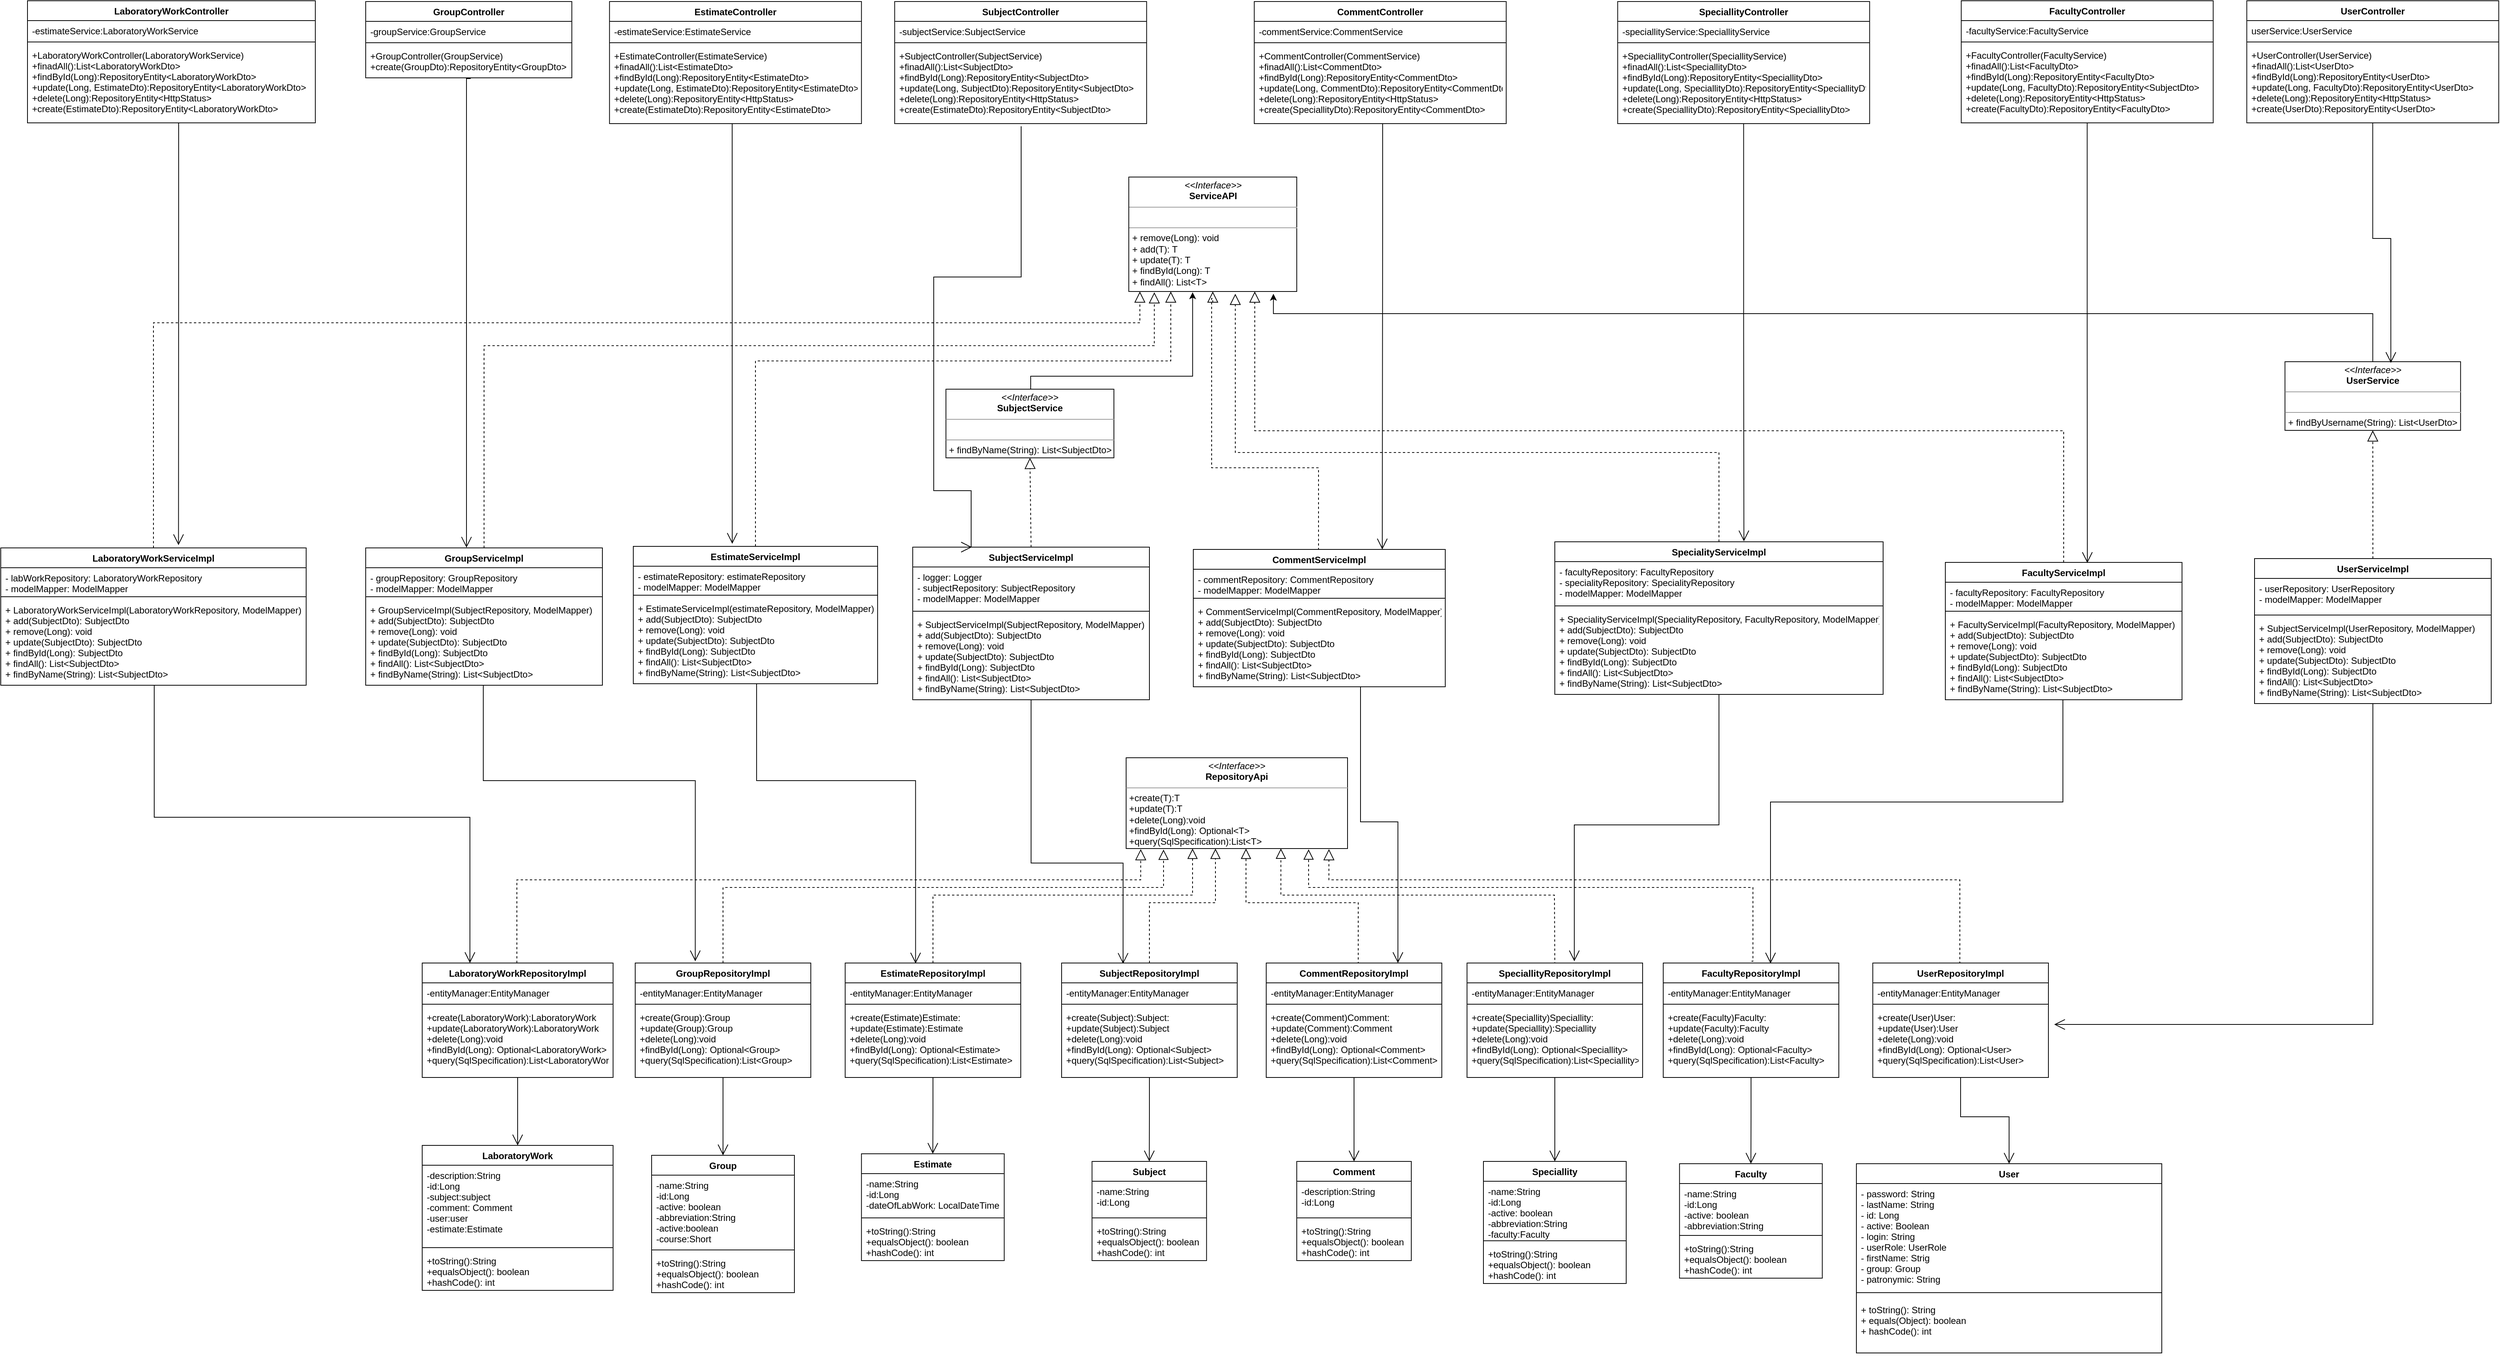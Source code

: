 <mxfile version="10.6.7" type="device"><diagram id="PbC4Hf11djqU8Z8UFLjI" name="Страница 1"><mxGraphModel dx="3754" dy="2454" grid="1" gridSize="10" guides="1" tooltips="1" connect="1" arrows="1" fold="1" page="1" pageScale="1" pageWidth="827" pageHeight="1169" math="0" shadow="0"><root><mxCell id="0"/><mxCell id="1" parent="0"/><mxCell id="8iSLTZ3yczppFVM2pI8w-34" style="edgeStyle=orthogonalEdgeStyle;rounded=0;orthogonalLoop=1;jettySize=auto;html=1;exitX=0.5;exitY=0;exitDx=0;exitDy=0;entryX=0.38;entryY=1.007;entryDx=0;entryDy=0;entryPerimeter=0;" parent="1" source="8iSLTZ3yczppFVM2pI8w-8" target="8iSLTZ3yczppFVM2pI8w-11" edge="1"><mxGeometry relative="1" as="geometry"><Array as="points"><mxPoint x="-53" y="-279"/><mxPoint x="159" y="-279"/></Array></mxGeometry></mxCell><mxCell id="8iSLTZ3yczppFVM2pI8w-8" value="&lt;p style=&quot;margin: 0px ; margin-top: 4px ; text-align: center&quot;&gt;&lt;i&gt;&amp;lt;&amp;lt;Interface&amp;gt;&amp;gt;&lt;/i&gt;&lt;br&gt;&lt;b&gt;SubjectService&lt;/b&gt;&lt;/p&gt;&lt;hr size=&quot;1&quot;&gt;&lt;p style=&quot;margin: 0px ; margin-left: 4px&quot;&gt;&lt;br&gt;&lt;/p&gt;&lt;hr size=&quot;1&quot;&gt;&lt;p style=&quot;margin: 0px ; margin-left: 4px&quot;&gt;+ findByName(String): List&amp;lt;SubjectDto&amp;gt;&lt;/p&gt;" style="verticalAlign=top;align=left;overflow=fill;fontSize=12;fontFamily=Helvetica;html=1;" parent="1" vertex="1"><mxGeometry x="-164" y="-262" width="220" height="90" as="geometry"/></mxCell><mxCell id="8iSLTZ3yczppFVM2pI8w-38" style="edgeStyle=orthogonalEdgeStyle;rounded=0;orthogonalLoop=1;jettySize=auto;html=1;exitX=0.5;exitY=0;exitDx=0;exitDy=0;entryX=0.861;entryY=1.02;entryDx=0;entryDy=0;entryPerimeter=0;" parent="1" source="8iSLTZ3yczppFVM2pI8w-9" target="8iSLTZ3yczppFVM2pI8w-11" edge="1"><mxGeometry relative="1" as="geometry"><Array as="points"><mxPoint x="1705" y="-361"/><mxPoint x="265" y="-361"/></Array><mxPoint x="430" y="-401" as="targetPoint"/></mxGeometry></mxCell><mxCell id="8iSLTZ3yczppFVM2pI8w-9" value="&lt;p style=&quot;margin: 0px ; margin-top: 4px ; text-align: center&quot;&gt;&lt;i&gt;&amp;lt;&amp;lt;Interface&amp;gt;&amp;gt;&lt;/i&gt;&lt;br&gt;&lt;b&gt;UserService&lt;/b&gt;&lt;/p&gt;&lt;hr size=&quot;1&quot;&gt;&lt;p style=&quot;margin: 0px ; margin-left: 4px&quot;&gt;&lt;br&gt;&lt;/p&gt;&lt;hr size=&quot;1&quot;&gt;&lt;p style=&quot;margin: 0px ; margin-left: 4px&quot;&gt;+ findByUsername(String): List&amp;lt;UserDto&amp;gt;&lt;/p&gt;" style="verticalAlign=top;align=left;overflow=fill;fontSize=12;fontFamily=Helvetica;html=1;" parent="1" vertex="1"><mxGeometry x="1589.857" y="-298" width="230" height="90" as="geometry"/></mxCell><mxCell id="8iSLTZ3yczppFVM2pI8w-11" value="&lt;p style=&quot;margin: 0px ; margin-top: 4px ; text-align: center&quot;&gt;&lt;i&gt;&amp;lt;&amp;lt;Interface&amp;gt;&amp;gt;&lt;/i&gt;&lt;br&gt;&lt;b&gt;ServiceAPI&lt;/b&gt;&lt;/p&gt;&lt;hr size=&quot;1&quot;&gt;&lt;p style=&quot;margin: 0px ; margin-left: 4px&quot;&gt;&lt;br&gt;&lt;/p&gt;&lt;hr size=&quot;1&quot;&gt;&lt;p style=&quot;margin: 0px ; margin-left: 4px&quot;&gt;+ remove(Long): void&lt;/p&gt;&lt;p style=&quot;margin: 0px ; margin-left: 4px&quot;&gt;+ add(T): T&lt;/p&gt;&lt;p style=&quot;margin: 0px ; margin-left: 4px&quot;&gt;+ update(T): T&lt;/p&gt;&lt;p style=&quot;margin: 0px ; margin-left: 4px&quot;&gt;+ findById(Long): T&lt;/p&gt;&lt;p style=&quot;margin: 0px ; margin-left: 4px&quot;&gt;+ findAll(): List&amp;lt;T&amp;gt;&lt;/p&gt;" style="verticalAlign=top;align=left;overflow=fill;fontSize=12;fontFamily=Helvetica;html=1;" parent="1" vertex="1"><mxGeometry x="75.5" y="-540" width="220" height="150" as="geometry"/></mxCell><mxCell id="zq_a5VUYJbhLREo4pi1A-44" style="edgeStyle=orthogonalEdgeStyle;rounded=0;orthogonalLoop=1;jettySize=auto;html=1;endArrow=open;endFill=0;endSize=12;entryX=0.35;entryY=0.007;entryDx=0;entryDy=0;entryPerimeter=0;" edge="1" parent="1" source="8iSLTZ3yczppFVM2pI8w-12" target="ulB688WXQbzpkTgh9KAG-193"><mxGeometry relative="1" as="geometry"><mxPoint x="71" y="471" as="targetPoint"/><Array as="points"><mxPoint x="-52" y="359"/><mxPoint x="68" y="359"/></Array></mxGeometry></mxCell><mxCell id="8iSLTZ3yczppFVM2pI8w-12" value="SubjectServiceImpl" style="swimlane;fontStyle=1;align=center;verticalAlign=top;childLayout=stackLayout;horizontal=1;startSize=26;horizontalStack=0;resizeParent=1;resizeParentMax=0;resizeLast=0;collapsible=1;marginBottom=0;" parent="1" vertex="1"><mxGeometry x="-207.5" y="-55" width="310" height="200" as="geometry"/></mxCell><mxCell id="8iSLTZ3yczppFVM2pI8w-13" value="- logger: Logger&#10;- subjectRepository: SubjectRepository&#10;- modelMapper: ModelMapper&#10;" style="text;strokeColor=none;fillColor=none;align=left;verticalAlign=top;spacingLeft=4;spacingRight=4;overflow=hidden;rotatable=0;points=[[0,0.5],[1,0.5]];portConstraint=eastwest;" parent="8iSLTZ3yczppFVM2pI8w-12" vertex="1"><mxGeometry y="26" width="310" height="54" as="geometry"/></mxCell><mxCell id="8iSLTZ3yczppFVM2pI8w-14" value="" style="line;strokeWidth=1;fillColor=none;align=left;verticalAlign=middle;spacingTop=-1;spacingLeft=3;spacingRight=3;rotatable=0;labelPosition=right;points=[];portConstraint=eastwest;" parent="8iSLTZ3yczppFVM2pI8w-12" vertex="1"><mxGeometry y="80" width="310" height="8" as="geometry"/></mxCell><mxCell id="8iSLTZ3yczppFVM2pI8w-15" value="+ SubjectServiceImpl(SubjectRepository, ModelMapper)&#10;+ add(SubjectDto): SubjectDto&#10;+ remove(Long): void&#10;+ update(SubjectDto): SubjectDto&#10;+ findById(Long): SubjectDto&#10;+ findAll(): List&lt;SubjectDto&gt;&#10;+ findByName(String): List&lt;SubjectDto&gt;&#10;" style="text;strokeColor=none;fillColor=none;align=left;verticalAlign=top;spacingLeft=4;spacingRight=4;overflow=hidden;rotatable=0;points=[[0,0.5],[1,0.5]];portConstraint=eastwest;" parent="8iSLTZ3yczppFVM2pI8w-12" vertex="1"><mxGeometry y="88" width="310" height="112" as="geometry"/></mxCell><mxCell id="zq_a5VUYJbhLREo4pi1A-46" style="edgeStyle=orthogonalEdgeStyle;rounded=0;orthogonalLoop=1;jettySize=auto;html=1;entryX=0.342;entryY=-0.015;entryDx=0;entryDy=0;entryPerimeter=0;endArrow=open;endFill=0;endSize=12;" edge="1" parent="1" source="8iSLTZ3yczppFVM2pI8w-16" target="ulB688WXQbzpkTgh9KAG-201"><mxGeometry relative="1" as="geometry"><Array as="points"><mxPoint x="-770" y="251"/><mxPoint x="-492" y="251"/></Array></mxGeometry></mxCell><mxCell id="zq_a5VUYJbhLREo4pi1A-55" style="edgeStyle=orthogonalEdgeStyle;rounded=0;orthogonalLoop=1;jettySize=auto;html=1;exitX=0.5;exitY=0;exitDx=0;exitDy=0;entryX=0.152;entryY=1.007;entryDx=0;entryDy=0;entryPerimeter=0;dashed=1;endArrow=block;endFill=0;endSize=12;" edge="1" parent="1" source="8iSLTZ3yczppFVM2pI8w-16" target="8iSLTZ3yczppFVM2pI8w-11"><mxGeometry relative="1" as="geometry"><Array as="points"><mxPoint x="-769" y="-319"/><mxPoint x="109" y="-319"/></Array></mxGeometry></mxCell><mxCell id="8iSLTZ3yczppFVM2pI8w-16" value="GroupServiceImpl" style="swimlane;fontStyle=1;align=center;verticalAlign=top;childLayout=stackLayout;horizontal=1;startSize=26;horizontalStack=0;resizeParent=1;resizeParentMax=0;resizeLast=0;collapsible=1;marginBottom=0;" parent="1" vertex="1"><mxGeometry x="-924" y="-54" width="310" height="180" as="geometry"/></mxCell><mxCell id="8iSLTZ3yczppFVM2pI8w-17" value="- groupRepository: GroupRepository&#10;- modelMapper: ModelMapper&#10;" style="text;strokeColor=none;fillColor=none;align=left;verticalAlign=top;spacingLeft=4;spacingRight=4;overflow=hidden;rotatable=0;points=[[0,0.5],[1,0.5]];portConstraint=eastwest;" parent="8iSLTZ3yczppFVM2pI8w-16" vertex="1"><mxGeometry y="26" width="310" height="34" as="geometry"/></mxCell><mxCell id="8iSLTZ3yczppFVM2pI8w-18" value="" style="line;strokeWidth=1;fillColor=none;align=left;verticalAlign=middle;spacingTop=-1;spacingLeft=3;spacingRight=3;rotatable=0;labelPosition=right;points=[];portConstraint=eastwest;" parent="8iSLTZ3yczppFVM2pI8w-16" vertex="1"><mxGeometry y="60" width="310" height="8" as="geometry"/></mxCell><mxCell id="8iSLTZ3yczppFVM2pI8w-19" value="+ GroupServiceImpl(SubjectRepository, ModelMapper)&#10;+ add(SubjectDto): SubjectDto&#10;+ remove(Long): void&#10;+ update(SubjectDto): SubjectDto&#10;+ findById(Long): SubjectDto&#10;+ findAll(): List&lt;SubjectDto&gt;&#10;+ findByName(String): List&lt;SubjectDto&gt;&#10;&#10;" style="text;strokeColor=none;fillColor=none;align=left;verticalAlign=top;spacingLeft=4;spacingRight=4;overflow=hidden;rotatable=0;points=[[0,0.5],[1,0.5]];portConstraint=eastwest;" parent="8iSLTZ3yczppFVM2pI8w-16" vertex="1"><mxGeometry y="68" width="310" height="112" as="geometry"/></mxCell><mxCell id="zq_a5VUYJbhLREo4pi1A-42" style="edgeStyle=orthogonalEdgeStyle;rounded=0;orthogonalLoop=1;jettySize=auto;html=1;entryX=0.611;entryY=-0.015;entryDx=0;entryDy=0;entryPerimeter=0;endArrow=open;endFill=0;endSize=12;" edge="1" parent="1" source="8iSLTZ3yczppFVM2pI8w-21" target="ulB688WXQbzpkTgh9KAG-185"><mxGeometry relative="1" as="geometry"/></mxCell><mxCell id="zq_a5VUYJbhLREo4pi1A-52" style="edgeStyle=orthogonalEdgeStyle;rounded=0;orthogonalLoop=1;jettySize=auto;html=1;exitX=0.5;exitY=0;exitDx=0;exitDy=0;entryX=0.634;entryY=1.02;entryDx=0;entryDy=0;entryPerimeter=0;dashed=1;endArrow=block;endFill=0;endSize=12;" edge="1" parent="1" source="8iSLTZ3yczppFVM2pI8w-21" target="8iSLTZ3yczppFVM2pI8w-11"><mxGeometry relative="1" as="geometry"><Array as="points"><mxPoint x="849" y="-179"/><mxPoint x="215" y="-179"/></Array></mxGeometry></mxCell><mxCell id="8iSLTZ3yczppFVM2pI8w-21" value="SpecialityServiceImpl" style="swimlane;fontStyle=1;align=center;verticalAlign=top;childLayout=stackLayout;horizontal=1;startSize=26;horizontalStack=0;resizeParent=1;resizeParentMax=0;resizeLast=0;collapsible=1;marginBottom=0;" parent="1" vertex="1"><mxGeometry x="633.5" y="-62" width="430" height="200" as="geometry"><mxRectangle x="-160" y="-710.5" width="150" height="26" as="alternateBounds"/></mxGeometry></mxCell><mxCell id="8iSLTZ3yczppFVM2pI8w-22" value="- facultyRepository: FacultyRepository&#10;- specialityRepository: SpecialityRepository&#10;- modelMapper: ModelMapper&#10;" style="text;strokeColor=none;fillColor=none;align=left;verticalAlign=top;spacingLeft=4;spacingRight=4;overflow=hidden;rotatable=0;points=[[0,0.5],[1,0.5]];portConstraint=eastwest;" parent="8iSLTZ3yczppFVM2pI8w-21" vertex="1"><mxGeometry y="26" width="430" height="54" as="geometry"/></mxCell><mxCell id="8iSLTZ3yczppFVM2pI8w-23" value="" style="line;strokeWidth=1;fillColor=none;align=left;verticalAlign=middle;spacingTop=-1;spacingLeft=3;spacingRight=3;rotatable=0;labelPosition=right;points=[];portConstraint=eastwest;" parent="8iSLTZ3yczppFVM2pI8w-21" vertex="1"><mxGeometry y="80" width="430" height="8" as="geometry"/></mxCell><mxCell id="8iSLTZ3yczppFVM2pI8w-24" value="+ SpecialityServiceImpl(SpecialityRepository, FacultyRepository, ModelMapper)&#10;+ add(SubjectDto): SubjectDto&#10;+ remove(Long): void&#10;+ update(SubjectDto): SubjectDto&#10;+ findById(Long): SubjectDto&#10;+ findAll(): List&lt;SubjectDto&gt;&#10;+ findByName(String): List&lt;SubjectDto&gt;&#10;&#10;" style="text;strokeColor=none;fillColor=none;align=left;verticalAlign=top;spacingLeft=4;spacingRight=4;overflow=hidden;rotatable=0;points=[[0,0.5],[1,0.5]];portConstraint=eastwest;" parent="8iSLTZ3yczppFVM2pI8w-21" vertex="1"><mxGeometry y="88" width="430" height="112" as="geometry"/></mxCell><mxCell id="zq_a5VUYJbhLREo4pi1A-40" style="edgeStyle=orthogonalEdgeStyle;rounded=0;orthogonalLoop=1;jettySize=auto;html=1;entryX=1.033;entryY=0.245;entryDx=0;entryDy=0;entryPerimeter=0;endArrow=open;endFill=0;endSize=12;" edge="1" parent="1" source="8iSLTZ3yczppFVM2pI8w-25" target="zq_a5VUYJbhLREo4pi1A-27"><mxGeometry relative="1" as="geometry"/></mxCell><mxCell id="zq_a5VUYJbhLREo4pi1A-49" style="edgeStyle=orthogonalEdgeStyle;rounded=0;orthogonalLoop=1;jettySize=auto;html=1;exitX=0.5;exitY=0;exitDx=0;exitDy=0;entryX=0.5;entryY=1;entryDx=0;entryDy=0;endArrow=block;endFill=0;endSize=12;dashed=1;" edge="1" parent="1" source="8iSLTZ3yczppFVM2pI8w-25" target="8iSLTZ3yczppFVM2pI8w-9"><mxGeometry relative="1" as="geometry"/></mxCell><mxCell id="8iSLTZ3yczppFVM2pI8w-25" value="UserServiceImpl" style="swimlane;fontStyle=1;align=center;verticalAlign=top;childLayout=stackLayout;horizontal=1;startSize=26;horizontalStack=0;resizeParent=1;resizeParentMax=0;resizeLast=0;collapsible=1;marginBottom=0;" parent="1" vertex="1"><mxGeometry x="1550" y="-40" width="310" height="190" as="geometry"/></mxCell><mxCell id="8iSLTZ3yczppFVM2pI8w-26" value="- userRepository: UserRepository&#10;- modelMapper: ModelMapper&#10;" style="text;strokeColor=none;fillColor=none;align=left;verticalAlign=top;spacingLeft=4;spacingRight=4;overflow=hidden;rotatable=0;points=[[0,0.5],[1,0.5]];portConstraint=eastwest;" parent="8iSLTZ3yczppFVM2pI8w-25" vertex="1"><mxGeometry y="26" width="310" height="44" as="geometry"/></mxCell><mxCell id="8iSLTZ3yczppFVM2pI8w-27" value="" style="line;strokeWidth=1;fillColor=none;align=left;verticalAlign=middle;spacingTop=-1;spacingLeft=3;spacingRight=3;rotatable=0;labelPosition=right;points=[];portConstraint=eastwest;" parent="8iSLTZ3yczppFVM2pI8w-25" vertex="1"><mxGeometry y="70" width="310" height="8" as="geometry"/></mxCell><mxCell id="8iSLTZ3yczppFVM2pI8w-28" value="+ SubjectServiceImpl(UserRepository, ModelMapper)&#10;+ add(SubjectDto): SubjectDto&#10;+ remove(Long): void&#10;+ update(SubjectDto): SubjectDto&#10;+ findById(Long): SubjectDto&#10;+ findAll(): List&lt;SubjectDto&gt;&#10;+ findByName(String): List&lt;SubjectDto&gt;&#10;&#10;" style="text;strokeColor=none;fillColor=none;align=left;verticalAlign=top;spacingLeft=4;spacingRight=4;overflow=hidden;rotatable=0;points=[[0,0.5],[1,0.5]];portConstraint=eastwest;" parent="8iSLTZ3yczppFVM2pI8w-25" vertex="1"><mxGeometry y="78" width="310" height="112" as="geometry"/></mxCell><mxCell id="zq_a5VUYJbhLREo4pi1A-41" style="edgeStyle=orthogonalEdgeStyle;rounded=0;orthogonalLoop=1;jettySize=auto;html=1;entryX=0.611;entryY=0.004;entryDx=0;entryDy=0;entryPerimeter=0;endArrow=open;endFill=0;endSize=12;" edge="1" parent="1" source="8iSLTZ3yczppFVM2pI8w-29" target="ulB688WXQbzpkTgh9KAG-158"><mxGeometry relative="1" as="geometry"><Array as="points"><mxPoint x="1299" y="279"/><mxPoint x="916" y="279"/></Array></mxGeometry></mxCell><mxCell id="zq_a5VUYJbhLREo4pi1A-50" style="edgeStyle=orthogonalEdgeStyle;rounded=0;orthogonalLoop=1;jettySize=auto;html=1;exitX=0.5;exitY=0;exitDx=0;exitDy=0;entryX=0.75;entryY=1;entryDx=0;entryDy=0;dashed=1;endArrow=block;endFill=0;endSize=12;" edge="1" parent="1" source="8iSLTZ3yczppFVM2pI8w-29" target="8iSLTZ3yczppFVM2pI8w-11"><mxGeometry relative="1" as="geometry"/></mxCell><mxCell id="8iSLTZ3yczppFVM2pI8w-29" value="FacultyServiceImpl" style="swimlane;fontStyle=1;align=center;verticalAlign=top;childLayout=stackLayout;horizontal=1;startSize=26;horizontalStack=0;resizeParent=1;resizeParentMax=0;resizeLast=0;collapsible=1;marginBottom=0;" parent="1" vertex="1"><mxGeometry x="1145" y="-35" width="310" height="180" as="geometry"/></mxCell><mxCell id="8iSLTZ3yczppFVM2pI8w-30" value="- facultyRepository: FacultyRepository&#10;- modelMapper: ModelMapper&#10;" style="text;strokeColor=none;fillColor=none;align=left;verticalAlign=top;spacingLeft=4;spacingRight=4;overflow=hidden;rotatable=0;points=[[0,0.5],[1,0.5]];portConstraint=eastwest;" parent="8iSLTZ3yczppFVM2pI8w-29" vertex="1"><mxGeometry y="26" width="310" height="34" as="geometry"/></mxCell><mxCell id="8iSLTZ3yczppFVM2pI8w-31" value="" style="line;strokeWidth=1;fillColor=none;align=left;verticalAlign=middle;spacingTop=-1;spacingLeft=3;spacingRight=3;rotatable=0;labelPosition=right;points=[];portConstraint=eastwest;" parent="8iSLTZ3yczppFVM2pI8w-29" vertex="1"><mxGeometry y="60" width="310" height="8" as="geometry"/></mxCell><mxCell id="8iSLTZ3yczppFVM2pI8w-32" value="+ FacultyServiceImpl(FacultyRepository, ModelMapper)&#10;+ add(SubjectDto): SubjectDto&#10;+ remove(Long): void&#10;+ update(SubjectDto): SubjectDto&#10;+ findById(Long): SubjectDto&#10;+ findAll(): List&lt;SubjectDto&gt;&#10;+ findByName(String): List&lt;SubjectDto&gt;&#10;&#10;" style="text;strokeColor=none;fillColor=none;align=left;verticalAlign=top;spacingLeft=4;spacingRight=4;overflow=hidden;rotatable=0;points=[[0,0.5],[1,0.5]];portConstraint=eastwest;" parent="8iSLTZ3yczppFVM2pI8w-29" vertex="1"><mxGeometry y="68" width="310" height="112" as="geometry"/></mxCell><mxCell id="zq_a5VUYJbhLREo4pi1A-45" style="edgeStyle=orthogonalEdgeStyle;rounded=0;orthogonalLoop=1;jettySize=auto;html=1;entryX=0.401;entryY=0.004;entryDx=0;entryDy=0;entryPerimeter=0;endArrow=open;endFill=0;endSize=12;" edge="1" parent="1" source="8iSLTZ3yczppFVM2pI8w-41" target="ulB688WXQbzpkTgh9KAG-197"><mxGeometry relative="1" as="geometry"><Array as="points"><mxPoint x="-412" y="251"/><mxPoint x="-204" y="251"/></Array></mxGeometry></mxCell><mxCell id="zq_a5VUYJbhLREo4pi1A-54" style="edgeStyle=orthogonalEdgeStyle;rounded=0;orthogonalLoop=1;jettySize=auto;html=1;exitX=0.5;exitY=0;exitDx=0;exitDy=0;entryX=0.25;entryY=1;entryDx=0;entryDy=0;dashed=1;endArrow=block;endFill=0;endSize=12;" edge="1" parent="1" source="8iSLTZ3yczppFVM2pI8w-41" target="8iSLTZ3yczppFVM2pI8w-11"><mxGeometry relative="1" as="geometry"><Array as="points"><mxPoint x="-413" y="-299"/><mxPoint x="131" y="-299"/></Array></mxGeometry></mxCell><mxCell id="8iSLTZ3yczppFVM2pI8w-41" value="EstimateServiceImpl" style="swimlane;fontStyle=1;align=center;verticalAlign=top;childLayout=stackLayout;horizontal=1;startSize=26;horizontalStack=0;resizeParent=1;resizeParentMax=0;resizeLast=0;collapsible=1;marginBottom=0;" parent="1" vertex="1"><mxGeometry x="-573.5" y="-56" width="320" height="180" as="geometry"/></mxCell><mxCell id="8iSLTZ3yczppFVM2pI8w-42" value="- estimateRepository: estimateRepository&#10;- modelMapper: ModelMapper&#10;" style="text;strokeColor=none;fillColor=none;align=left;verticalAlign=top;spacingLeft=4;spacingRight=4;overflow=hidden;rotatable=0;points=[[0,0.5],[1,0.5]];portConstraint=eastwest;" parent="8iSLTZ3yczppFVM2pI8w-41" vertex="1"><mxGeometry y="26" width="320" height="34" as="geometry"/></mxCell><mxCell id="8iSLTZ3yczppFVM2pI8w-43" value="" style="line;strokeWidth=1;fillColor=none;align=left;verticalAlign=middle;spacingTop=-1;spacingLeft=3;spacingRight=3;rotatable=0;labelPosition=right;points=[];portConstraint=eastwest;" parent="8iSLTZ3yczppFVM2pI8w-41" vertex="1"><mxGeometry y="60" width="320" height="8" as="geometry"/></mxCell><mxCell id="8iSLTZ3yczppFVM2pI8w-44" value="+ EstimateServiceImpl(estimateRepository, ModelMapper)&#10;+ add(SubjectDto): SubjectDto&#10;+ remove(Long): void&#10;+ update(SubjectDto): SubjectDto&#10;+ findById(Long): SubjectDto&#10;+ findAll(): List&lt;SubjectDto&gt;&#10;+ findByName(String): List&lt;SubjectDto&gt;&#10;&#10;" style="text;strokeColor=none;fillColor=none;align=left;verticalAlign=top;spacingLeft=4;spacingRight=4;overflow=hidden;rotatable=0;points=[[0,0.5],[1,0.5]];portConstraint=eastwest;" parent="8iSLTZ3yczppFVM2pI8w-41" vertex="1"><mxGeometry y="68" width="320" height="112" as="geometry"/></mxCell><mxCell id="zq_a5VUYJbhLREo4pi1A-43" style="edgeStyle=orthogonalEdgeStyle;rounded=0;orthogonalLoop=1;jettySize=auto;html=1;entryX=0.75;entryY=0;entryDx=0;entryDy=0;endArrow=open;endFill=0;endSize=12;" edge="1" parent="1" source="8iSLTZ3yczppFVM2pI8w-46" target="ulB688WXQbzpkTgh9KAG-189"><mxGeometry relative="1" as="geometry"><Array as="points"><mxPoint x="379" y="305"/><mxPoint x="428" y="305"/></Array></mxGeometry></mxCell><mxCell id="zq_a5VUYJbhLREo4pi1A-53" style="edgeStyle=orthogonalEdgeStyle;rounded=0;orthogonalLoop=1;jettySize=auto;html=1;exitX=0.5;exitY=0;exitDx=0;exitDy=0;entryX=0.5;entryY=1;entryDx=0;entryDy=0;dashed=1;endArrow=block;endFill=0;endSize=12;" edge="1" parent="1" source="8iSLTZ3yczppFVM2pI8w-46" target="8iSLTZ3yczppFVM2pI8w-11"><mxGeometry relative="1" as="geometry"><Array as="points"><mxPoint x="324" y="-159"/><mxPoint x="184" y="-159"/><mxPoint x="184" y="-381"/><mxPoint x="186" y="-381"/></Array></mxGeometry></mxCell><mxCell id="8iSLTZ3yczppFVM2pI8w-46" value="CommentServiceImpl&#10;" style="swimlane;fontStyle=1;align=center;verticalAlign=top;childLayout=stackLayout;horizontal=1;startSize=26;horizontalStack=0;resizeParent=1;resizeParentMax=0;resizeLast=0;collapsible=1;marginBottom=0;" parent="1" vertex="1"><mxGeometry x="160" y="-52" width="330" height="180" as="geometry"/></mxCell><mxCell id="8iSLTZ3yczppFVM2pI8w-47" value="- commentRepository: CommentRepository&#10;- modelMapper: ModelMapper&#10;" style="text;strokeColor=none;fillColor=none;align=left;verticalAlign=top;spacingLeft=4;spacingRight=4;overflow=hidden;rotatable=0;points=[[0,0.5],[1,0.5]];portConstraint=eastwest;" parent="8iSLTZ3yczppFVM2pI8w-46" vertex="1"><mxGeometry y="26" width="330" height="34" as="geometry"/></mxCell><mxCell id="8iSLTZ3yczppFVM2pI8w-48" value="" style="line;strokeWidth=1;fillColor=none;align=left;verticalAlign=middle;spacingTop=-1;spacingLeft=3;spacingRight=3;rotatable=0;labelPosition=right;points=[];portConstraint=eastwest;" parent="8iSLTZ3yczppFVM2pI8w-46" vertex="1"><mxGeometry y="60" width="330" height="8" as="geometry"/></mxCell><mxCell id="8iSLTZ3yczppFVM2pI8w-49" value="+ CommentServiceImpl(CommentRepository, ModelMapper)&#10;+ add(SubjectDto): SubjectDto&#10;+ remove(Long): void&#10;+ update(SubjectDto): SubjectDto&#10;+ findById(Long): SubjectDto&#10;+ findAll(): List&lt;SubjectDto&gt;&#10;+ findByName(String): List&lt;SubjectDto&gt;&#10;&#10;" style="text;strokeColor=none;fillColor=none;align=left;verticalAlign=top;spacingLeft=4;spacingRight=4;overflow=hidden;rotatable=0;points=[[0,0.5],[1,0.5]];portConstraint=eastwest;" parent="8iSLTZ3yczppFVM2pI8w-46" vertex="1"><mxGeometry y="68" width="330" height="112" as="geometry"/></mxCell><mxCell id="zq_a5VUYJbhLREo4pi1A-47" style="edgeStyle=orthogonalEdgeStyle;rounded=0;orthogonalLoop=1;jettySize=auto;html=1;entryX=0.25;entryY=0;entryDx=0;entryDy=0;endArrow=open;endFill=0;endSize=12;" edge="1" parent="1" source="8iSLTZ3yczppFVM2pI8w-53" target="zq_a5VUYJbhLREo4pi1A-28"><mxGeometry relative="1" as="geometry"><Array as="points"><mxPoint x="-1201" y="299"/><mxPoint x="-787" y="299"/></Array></mxGeometry></mxCell><mxCell id="zq_a5VUYJbhLREo4pi1A-56" style="edgeStyle=orthogonalEdgeStyle;rounded=0;orthogonalLoop=1;jettySize=auto;html=1;exitX=0.5;exitY=0;exitDx=0;exitDy=0;entryX=0.066;entryY=1;entryDx=0;entryDy=0;entryPerimeter=0;dashed=1;endArrow=block;endFill=0;endSize=12;" edge="1" parent="1" source="8iSLTZ3yczppFVM2pI8w-53" target="8iSLTZ3yczppFVM2pI8w-11"><mxGeometry relative="1" as="geometry"><Array as="points"><mxPoint x="-1201" y="-349"/><mxPoint x="91" y="-349"/></Array></mxGeometry></mxCell><mxCell id="8iSLTZ3yczppFVM2pI8w-53" value="LaboratoryWorkServiceImpl" style="swimlane;fontStyle=1;align=center;verticalAlign=top;childLayout=stackLayout;horizontal=1;startSize=26;horizontalStack=0;resizeParent=1;resizeParentMax=0;resizeLast=0;collapsible=1;marginBottom=0;" parent="1" vertex="1"><mxGeometry x="-1402" y="-54" width="400" height="180" as="geometry"/></mxCell><mxCell id="8iSLTZ3yczppFVM2pI8w-54" value="- labWorkRepository: LaboratoryWorkRepository&#10;- modelMapper: ModelMapper&#10;" style="text;strokeColor=none;fillColor=none;align=left;verticalAlign=top;spacingLeft=4;spacingRight=4;overflow=hidden;rotatable=0;points=[[0,0.5],[1,0.5]];portConstraint=eastwest;" parent="8iSLTZ3yczppFVM2pI8w-53" vertex="1"><mxGeometry y="26" width="400" height="34" as="geometry"/></mxCell><mxCell id="8iSLTZ3yczppFVM2pI8w-55" value="" style="line;strokeWidth=1;fillColor=none;align=left;verticalAlign=middle;spacingTop=-1;spacingLeft=3;spacingRight=3;rotatable=0;labelPosition=right;points=[];portConstraint=eastwest;" parent="8iSLTZ3yczppFVM2pI8w-53" vertex="1"><mxGeometry y="60" width="400" height="8" as="geometry"/></mxCell><mxCell id="8iSLTZ3yczppFVM2pI8w-56" value="+ LaboratoryWorkServiceImpl(LaboratoryWorkRepository, ModelMapper)&#10;+ add(SubjectDto): SubjectDto&#10;+ remove(Long): void&#10;+ update(SubjectDto): SubjectDto&#10;+ findById(Long): SubjectDto&#10;+ findAll(): List&lt;SubjectDto&gt;&#10;+ findByName(String): List&lt;SubjectDto&gt;&#10;&#10;" style="text;strokeColor=none;fillColor=none;align=left;verticalAlign=top;spacingLeft=4;spacingRight=4;overflow=hidden;rotatable=0;points=[[0,0.5],[1,0.5]];portConstraint=eastwest;" parent="8iSLTZ3yczppFVM2pI8w-53" vertex="1"><mxGeometry y="68" width="400" height="112" as="geometry"/></mxCell><mxCell id="8iSLTZ3yczppFVM2pI8w-58" value="" style="endArrow=block;dashed=1;endFill=0;endSize=12;html=1;entryX=0.5;entryY=1;entryDx=0;entryDy=0;exitX=0.5;exitY=0;exitDx=0;exitDy=0;" parent="1" source="8iSLTZ3yczppFVM2pI8w-12" target="8iSLTZ3yczppFVM2pI8w-8" edge="1"><mxGeometry width="160" relative="1" as="geometry"><mxPoint x="-824" y="-197" as="sourcePoint"/><mxPoint x="-664" y="-197" as="targetPoint"/></mxGeometry></mxCell><mxCell id="8iSLTZ3yczppFVM2pI8w-68" value="User" style="swimlane;fontStyle=1;align=center;verticalAlign=top;childLayout=stackLayout;horizontal=1;startSize=26;horizontalStack=0;resizeParent=1;resizeParentMax=0;resizeLast=0;collapsible=1;marginBottom=0;" parent="1" vertex="1"><mxGeometry x="1028.5" y="753" width="400" height="248" as="geometry"/></mxCell><mxCell id="8iSLTZ3yczppFVM2pI8w-69" value="- password: String&#10;- lastName: String&#10;- id: Long&#10;- active: Boolean&#10;- login: String&#10;- userRole: UserRole&#10;- firstName: Strig&#10;- group: Group&#10;- patronymic: String&#10;" style="text;strokeColor=none;fillColor=none;align=left;verticalAlign=top;spacingLeft=4;spacingRight=4;overflow=hidden;rotatable=0;points=[[0,0.5],[1,0.5]];portConstraint=eastwest;" parent="8iSLTZ3yczppFVM2pI8w-68" vertex="1"><mxGeometry y="26" width="400" height="134" as="geometry"/></mxCell><mxCell id="8iSLTZ3yczppFVM2pI8w-70" value="" style="line;strokeWidth=1;fillColor=none;align=left;verticalAlign=middle;spacingTop=-1;spacingLeft=3;spacingRight=3;rotatable=0;labelPosition=right;points=[];portConstraint=eastwest;" parent="8iSLTZ3yczppFVM2pI8w-68" vertex="1"><mxGeometry y="160" width="400" height="18" as="geometry"/></mxCell><mxCell id="8iSLTZ3yczppFVM2pI8w-71" value="+ toString(): String&#10;+ equals(Object): boolean&#10;+ hashCode(): int&#10;&#10;" style="text;strokeColor=none;fillColor=none;align=left;verticalAlign=top;spacingLeft=4;spacingRight=4;overflow=hidden;rotatable=0;points=[[0,0.5],[1,0.5]];portConstraint=eastwest;" parent="8iSLTZ3yczppFVM2pI8w-68" vertex="1"><mxGeometry y="178" width="400" height="70" as="geometry"/></mxCell><mxCell id="zq_a5VUYJbhLREo4pi1A-60" style="edgeStyle=orthogonalEdgeStyle;rounded=0;orthogonalLoop=1;jettySize=auto;html=1;entryX=0.405;entryY=-0.019;entryDx=0;entryDy=0;entryPerimeter=0;endArrow=open;endFill=0;endSize=12;" edge="1" parent="1" source="ulB688WXQbzpkTgh9KAG-43" target="8iSLTZ3yczppFVM2pI8w-41"><mxGeometry relative="1" as="geometry"><Array as="points"><mxPoint x="-444" y="-480"/><mxPoint x="-444" y="-480"/></Array></mxGeometry></mxCell><mxCell id="ulB688WXQbzpkTgh9KAG-43" value="EstimateController" style="swimlane;fontStyle=1;align=center;verticalAlign=top;childLayout=stackLayout;horizontal=1;startSize=26;horizontalStack=0;resizeParent=1;resizeParentMax=0;resizeLast=0;collapsible=1;marginBottom=0;" parent="1" vertex="1"><mxGeometry x="-604.667" y="-770" width="330" height="160" as="geometry"><mxRectangle x="-160" y="-710.5" width="150" height="26" as="alternateBounds"/></mxGeometry></mxCell><mxCell id="ulB688WXQbzpkTgh9KAG-44" value="-estimateService:EstimateService&#10;" style="text;strokeColor=none;fillColor=none;align=left;verticalAlign=top;spacingLeft=4;spacingRight=4;overflow=hidden;rotatable=0;points=[[0,0.5],[1,0.5]];portConstraint=eastwest;" parent="ulB688WXQbzpkTgh9KAG-43" vertex="1"><mxGeometry y="26" width="330" height="24" as="geometry"/></mxCell><mxCell id="ulB688WXQbzpkTgh9KAG-45" value="" style="line;strokeWidth=1;fillColor=none;align=left;verticalAlign=middle;spacingTop=-1;spacingLeft=3;spacingRight=3;rotatable=0;labelPosition=right;points=[];portConstraint=eastwest;" parent="ulB688WXQbzpkTgh9KAG-43" vertex="1"><mxGeometry y="50" width="330" height="8" as="geometry"/></mxCell><mxCell id="ulB688WXQbzpkTgh9KAG-46" value="+EstimateController(EstimateService)&#10;+finadAll():List&lt;EstimateDto&gt;&#10;+findById(Long):RepositoryEntity&lt;EstimateDto&gt;&#10;+update(Long, EstimateDto):RepositoryEntity&lt;EstimateDto&gt;&#10;+delete(Long):RepositoryEntity&lt;HttpStatus&gt;&#10;+create(EstimateDto):RepositoryEntity&lt;EstimateDto&gt;&#10;" style="text;strokeColor=none;fillColor=none;align=left;verticalAlign=top;spacingLeft=4;spacingRight=4;overflow=hidden;rotatable=0;points=[[0,0.5],[1,0.5]];portConstraint=eastwest;" parent="ulB688WXQbzpkTgh9KAG-43" vertex="1"><mxGeometry y="58" width="330" height="102" as="geometry"/></mxCell><mxCell id="zq_a5VUYJbhLREo4pi1A-63" style="edgeStyle=orthogonalEdgeStyle;rounded=0;orthogonalLoop=1;jettySize=auto;html=1;entryX=0.576;entryY=-0.003;entryDx=0;entryDy=0;entryPerimeter=0;endArrow=open;endFill=0;endSize=12;" edge="1" parent="1" source="ulB688WXQbzpkTgh9KAG-47" target="8iSLTZ3yczppFVM2pI8w-21"><mxGeometry relative="1" as="geometry"/></mxCell><mxCell id="ulB688WXQbzpkTgh9KAG-47" value="SpeciallityController" style="swimlane;fontStyle=1;align=center;verticalAlign=top;childLayout=stackLayout;horizontal=1;startSize=26;horizontalStack=0;resizeParent=1;resizeParentMax=0;resizeLast=0;collapsible=1;marginBottom=0;" parent="1" vertex="1"><mxGeometry x="715.833" y="-770" width="330" height="160" as="geometry"><mxRectangle x="-160" y="-710.5" width="150" height="26" as="alternateBounds"/></mxGeometry></mxCell><mxCell id="ulB688WXQbzpkTgh9KAG-48" value="-speciallityService:SpeciallityService&#10;" style="text;strokeColor=none;fillColor=none;align=left;verticalAlign=top;spacingLeft=4;spacingRight=4;overflow=hidden;rotatable=0;points=[[0,0.5],[1,0.5]];portConstraint=eastwest;" parent="ulB688WXQbzpkTgh9KAG-47" vertex="1"><mxGeometry y="26" width="330" height="24" as="geometry"/></mxCell><mxCell id="ulB688WXQbzpkTgh9KAG-49" value="" style="line;strokeWidth=1;fillColor=none;align=left;verticalAlign=middle;spacingTop=-1;spacingLeft=3;spacingRight=3;rotatable=0;labelPosition=right;points=[];portConstraint=eastwest;" parent="ulB688WXQbzpkTgh9KAG-47" vertex="1"><mxGeometry y="50" width="330" height="8" as="geometry"/></mxCell><mxCell id="ulB688WXQbzpkTgh9KAG-50" value="+SpeciallityController(SpeciallityService)&#10;+finadAll():List&lt;SpeciallityDto&gt;&#10;+findById(Long):RepositoryEntity&lt;SpeciallityDto&gt;&#10;+update(Long, SpeciallityDto):RepositoryEntity&lt;SpeciallityDto&gt;&#10;+delete(Long):RepositoryEntity&lt;HttpStatus&gt;&#10;+create(SpeciallityDto):RepositoryEntity&lt;SpeciallityDto&gt;&#10;" style="text;strokeColor=none;fillColor=none;align=left;verticalAlign=top;spacingLeft=4;spacingRight=4;overflow=hidden;rotatable=0;points=[[0,0.5],[1,0.5]];portConstraint=eastwest;" parent="ulB688WXQbzpkTgh9KAG-47" vertex="1"><mxGeometry y="58" width="330" height="102" as="geometry"/></mxCell><mxCell id="zq_a5VUYJbhLREo4pi1A-61" style="edgeStyle=orthogonalEdgeStyle;rounded=0;orthogonalLoop=1;jettySize=auto;html=1;entryX=0.25;entryY=0;entryDx=0;entryDy=0;endArrow=open;endFill=0;endSize=12;exitX=0.502;exitY=1.034;exitDx=0;exitDy=0;exitPerimeter=0;" edge="1" parent="1" source="ulB688WXQbzpkTgh9KAG-54" target="8iSLTZ3yczppFVM2pI8w-12"><mxGeometry relative="1" as="geometry"><Array as="points"><mxPoint x="-65" y="-409"/><mxPoint x="-180" y="-409"/><mxPoint x="-180" y="-129"/><mxPoint x="-131" y="-129"/></Array></mxGeometry></mxCell><mxCell id="ulB688WXQbzpkTgh9KAG-51" value="SubjectController" style="swimlane;fontStyle=1;align=center;verticalAlign=top;childLayout=stackLayout;horizontal=1;startSize=26;horizontalStack=0;resizeParent=1;resizeParentMax=0;resizeLast=0;collapsible=1;marginBottom=0;" parent="1" vertex="1"><mxGeometry x="-231.167" y="-770" width="330" height="160" as="geometry"><mxRectangle x="-160" y="-710.5" width="150" height="26" as="alternateBounds"/></mxGeometry></mxCell><mxCell id="ulB688WXQbzpkTgh9KAG-52" value="-subjectService:SubjectService&#10;" style="text;strokeColor=none;fillColor=none;align=left;verticalAlign=top;spacingLeft=4;spacingRight=4;overflow=hidden;rotatable=0;points=[[0,0.5],[1,0.5]];portConstraint=eastwest;" parent="ulB688WXQbzpkTgh9KAG-51" vertex="1"><mxGeometry y="26" width="330" height="24" as="geometry"/></mxCell><mxCell id="ulB688WXQbzpkTgh9KAG-53" value="" style="line;strokeWidth=1;fillColor=none;align=left;verticalAlign=middle;spacingTop=-1;spacingLeft=3;spacingRight=3;rotatable=0;labelPosition=right;points=[];portConstraint=eastwest;" parent="ulB688WXQbzpkTgh9KAG-51" vertex="1"><mxGeometry y="50" width="330" height="8" as="geometry"/></mxCell><mxCell id="ulB688WXQbzpkTgh9KAG-54" value="+SubjectController(SubjectService)&#10;+finadAll():List&lt;SubjectDto&gt;&#10;+findById(Long):RepositoryEntity&lt;SubjectDto&gt;&#10;+update(Long, SubjectDto):RepositoryEntity&lt;SubjectDto&gt;&#10;+delete(Long):RepositoryEntity&lt;HttpStatus&gt;&#10;+create(EstimateDto):RepositoryEntity&lt;SubjectDto&gt;&#10;" style="text;strokeColor=none;fillColor=none;align=left;verticalAlign=top;spacingLeft=4;spacingRight=4;overflow=hidden;rotatable=0;points=[[0,0.5],[1,0.5]];portConstraint=eastwest;" parent="ulB688WXQbzpkTgh9KAG-51" vertex="1"><mxGeometry y="58" width="330" height="102" as="geometry"/></mxCell><mxCell id="zq_a5VUYJbhLREo4pi1A-62" style="edgeStyle=orthogonalEdgeStyle;rounded=0;orthogonalLoop=1;jettySize=auto;html=1;entryX=0.75;entryY=0;entryDx=0;entryDy=0;endArrow=open;endFill=0;endSize=12;" edge="1" parent="1" source="ulB688WXQbzpkTgh9KAG-56" target="8iSLTZ3yczppFVM2pI8w-46"><mxGeometry relative="1" as="geometry"><Array as="points"><mxPoint x="408" y="-480"/><mxPoint x="408" y="-480"/></Array></mxGeometry></mxCell><mxCell id="ulB688WXQbzpkTgh9KAG-56" value="CommentController" style="swimlane;fontStyle=1;align=center;verticalAlign=top;childLayout=stackLayout;horizontal=1;startSize=26;horizontalStack=0;resizeParent=1;resizeParentMax=0;resizeLast=0;collapsible=1;marginBottom=0;" parent="1" vertex="1"><mxGeometry x="239.833" y="-770" width="330" height="160" as="geometry"><mxRectangle x="-160" y="-710.5" width="150" height="26" as="alternateBounds"/></mxGeometry></mxCell><mxCell id="ulB688WXQbzpkTgh9KAG-57" value="-commentService:CommentService&#10;" style="text;strokeColor=none;fillColor=none;align=left;verticalAlign=top;spacingLeft=4;spacingRight=4;overflow=hidden;rotatable=0;points=[[0,0.5],[1,0.5]];portConstraint=eastwest;" parent="ulB688WXQbzpkTgh9KAG-56" vertex="1"><mxGeometry y="26" width="330" height="24" as="geometry"/></mxCell><mxCell id="ulB688WXQbzpkTgh9KAG-58" value="" style="line;strokeWidth=1;fillColor=none;align=left;verticalAlign=middle;spacingTop=-1;spacingLeft=3;spacingRight=3;rotatable=0;labelPosition=right;points=[];portConstraint=eastwest;" parent="ulB688WXQbzpkTgh9KAG-56" vertex="1"><mxGeometry y="50" width="330" height="8" as="geometry"/></mxCell><mxCell id="ulB688WXQbzpkTgh9KAG-59" value="+CommentController(CommentService)&#10;+finadAll():List&lt;CommentDto&gt;&#10;+findById(Long):RepositoryEntity&lt;CommentDto&gt;&#10;+update(Long, CommentDto):RepositoryEntity&lt;CommentDto&gt;&#10;+delete(Long):RepositoryEntity&lt;HttpStatus&gt;&#10;+create(SpeciallityDto):RepositoryEntity&lt;CommentDto&gt;&#10;" style="text;strokeColor=none;fillColor=none;align=left;verticalAlign=top;spacingLeft=4;spacingRight=4;overflow=hidden;rotatable=0;points=[[0,0.5],[1,0.5]];portConstraint=eastwest;" parent="ulB688WXQbzpkTgh9KAG-56" vertex="1"><mxGeometry y="58" width="330" height="102" as="geometry"/></mxCell><mxCell id="ulB688WXQbzpkTgh9KAG-60" value="Subject" style="swimlane;fontStyle=1;align=center;verticalAlign=top;childLayout=stackLayout;horizontal=1;startSize=26;horizontalStack=0;resizeParent=1;resizeParentMax=0;resizeLast=0;collapsible=1;marginBottom=0;" parent="1" vertex="1"><mxGeometry x="27.333" y="750" width="150" height="130" as="geometry"><mxRectangle x="-160" y="-710.5" width="150" height="26" as="alternateBounds"/></mxGeometry></mxCell><mxCell id="ulB688WXQbzpkTgh9KAG-61" value="-name:String&#10;-id:Long&#10;" style="text;strokeColor=none;fillColor=none;align=left;verticalAlign=top;spacingLeft=4;spacingRight=4;overflow=hidden;rotatable=0;points=[[0,0.5],[1,0.5]];portConstraint=eastwest;" parent="ulB688WXQbzpkTgh9KAG-60" vertex="1"><mxGeometry y="26" width="150" height="44" as="geometry"/></mxCell><mxCell id="ulB688WXQbzpkTgh9KAG-62" value="" style="line;strokeWidth=1;fillColor=none;align=left;verticalAlign=middle;spacingTop=-1;spacingLeft=3;spacingRight=3;rotatable=0;labelPosition=right;points=[];portConstraint=eastwest;" parent="ulB688WXQbzpkTgh9KAG-60" vertex="1"><mxGeometry y="70" width="150" height="8" as="geometry"/></mxCell><mxCell id="ulB688WXQbzpkTgh9KAG-63" value="+toString():String&#10;+equalsObject(): boolean&#10;+hashCode(): int&#10;" style="text;strokeColor=none;fillColor=none;align=left;verticalAlign=top;spacingLeft=4;spacingRight=4;overflow=hidden;rotatable=0;points=[[0,0.5],[1,0.5]];portConstraint=eastwest;" parent="ulB688WXQbzpkTgh9KAG-60" vertex="1"><mxGeometry y="78" width="150" height="52" as="geometry"/></mxCell><mxCell id="ulB688WXQbzpkTgh9KAG-64" value="Comment" style="swimlane;fontStyle=1;align=center;verticalAlign=top;childLayout=stackLayout;horizontal=1;startSize=26;horizontalStack=0;resizeParent=1;resizeParentMax=0;resizeLast=0;collapsible=1;marginBottom=0;" parent="1" vertex="1"><mxGeometry x="295.5" y="750" width="150" height="130" as="geometry"><mxRectangle x="-160" y="-710.5" width="150" height="26" as="alternateBounds"/></mxGeometry></mxCell><mxCell id="ulB688WXQbzpkTgh9KAG-65" value="-description:String&#10;-id:Long&#10;" style="text;strokeColor=none;fillColor=none;align=left;verticalAlign=top;spacingLeft=4;spacingRight=4;overflow=hidden;rotatable=0;points=[[0,0.5],[1,0.5]];portConstraint=eastwest;" parent="ulB688WXQbzpkTgh9KAG-64" vertex="1"><mxGeometry y="26" width="150" height="44" as="geometry"/></mxCell><mxCell id="ulB688WXQbzpkTgh9KAG-66" value="" style="line;strokeWidth=1;fillColor=none;align=left;verticalAlign=middle;spacingTop=-1;spacingLeft=3;spacingRight=3;rotatable=0;labelPosition=right;points=[];portConstraint=eastwest;" parent="ulB688WXQbzpkTgh9KAG-64" vertex="1"><mxGeometry y="70" width="150" height="8" as="geometry"/></mxCell><mxCell id="ulB688WXQbzpkTgh9KAG-67" value="+toString():String&#10;+equalsObject(): boolean&#10;+hashCode(): int&#10;" style="text;strokeColor=none;fillColor=none;align=left;verticalAlign=top;spacingLeft=4;spacingRight=4;overflow=hidden;rotatable=0;points=[[0,0.5],[1,0.5]];portConstraint=eastwest;" parent="ulB688WXQbzpkTgh9KAG-64" vertex="1"><mxGeometry y="78" width="150" height="52" as="geometry"/></mxCell><mxCell id="zq_a5VUYJbhLREo4pi1A-58" style="edgeStyle=orthogonalEdgeStyle;rounded=0;orthogonalLoop=1;jettySize=auto;html=1;entryX=0.419;entryY=-0.002;entryDx=0;entryDy=0;entryPerimeter=0;endArrow=open;endFill=0;endSize=12;" edge="1" parent="1"><mxGeometry relative="1" as="geometry"><mxPoint x="-787" y="-670" as="sourcePoint"/><mxPoint x="-792" y="-54.333" as="targetPoint"/><Array as="points"><mxPoint x="-792" y="-669"/></Array></mxGeometry></mxCell><mxCell id="ulB688WXQbzpkTgh9KAG-80" value="GroupController" style="swimlane;fontStyle=1;align=center;verticalAlign=top;childLayout=stackLayout;horizontal=1;startSize=26;horizontalStack=0;resizeParent=1;resizeParentMax=0;resizeLast=0;collapsible=1;marginBottom=0;" parent="1" vertex="1"><mxGeometry x="-924" y="-770" width="270" height="100" as="geometry"><mxRectangle x="-160" y="-710.5" width="150" height="26" as="alternateBounds"/></mxGeometry></mxCell><mxCell id="ulB688WXQbzpkTgh9KAG-81" value="-groupService:GroupService&#10;" style="text;strokeColor=none;fillColor=none;align=left;verticalAlign=top;spacingLeft=4;spacingRight=4;overflow=hidden;rotatable=0;points=[[0,0.5],[1,0.5]];portConstraint=eastwest;" parent="ulB688WXQbzpkTgh9KAG-80" vertex="1"><mxGeometry y="26" width="270" height="24" as="geometry"/></mxCell><mxCell id="ulB688WXQbzpkTgh9KAG-82" value="" style="line;strokeWidth=1;fillColor=none;align=left;verticalAlign=middle;spacingTop=-1;spacingLeft=3;spacingRight=3;rotatable=0;labelPosition=right;points=[];portConstraint=eastwest;" parent="ulB688WXQbzpkTgh9KAG-80" vertex="1"><mxGeometry y="50" width="270" height="8" as="geometry"/></mxCell><mxCell id="ulB688WXQbzpkTgh9KAG-83" value="+GroupController(GroupService)&#10;+create(GroupDto):RepositoryEntity&lt;GroupDto&gt;&#10;" style="text;strokeColor=none;fillColor=none;align=left;verticalAlign=top;spacingLeft=4;spacingRight=4;overflow=hidden;rotatable=0;points=[[0,0.5],[1,0.5]];portConstraint=eastwest;" parent="ulB688WXQbzpkTgh9KAG-80" vertex="1"><mxGeometry y="58" width="270" height="42" as="geometry"/></mxCell><mxCell id="ulB688WXQbzpkTgh9KAG-84" value="Estimate" style="swimlane;fontStyle=1;align=center;verticalAlign=top;childLayout=stackLayout;horizontal=1;startSize=26;horizontalStack=0;resizeParent=1;resizeParentMax=0;resizeLast=0;collapsible=1;marginBottom=0;" parent="1" vertex="1"><mxGeometry x="-274.667" y="740" width="187" height="140" as="geometry"><mxRectangle x="-160" y="-710.5" width="150" height="26" as="alternateBounds"/></mxGeometry></mxCell><mxCell id="ulB688WXQbzpkTgh9KAG-85" value="-name:String&#10;-id:Long&#10;-dateOfLabWork: LocalDateTime" style="text;strokeColor=none;fillColor=none;align=left;verticalAlign=top;spacingLeft=4;spacingRight=4;overflow=hidden;rotatable=0;points=[[0,0.5],[1,0.5]];portConstraint=eastwest;" parent="ulB688WXQbzpkTgh9KAG-84" vertex="1"><mxGeometry y="26" width="187" height="54" as="geometry"/></mxCell><mxCell id="ulB688WXQbzpkTgh9KAG-86" value="" style="line;strokeWidth=1;fillColor=none;align=left;verticalAlign=middle;spacingTop=-1;spacingLeft=3;spacingRight=3;rotatable=0;labelPosition=right;points=[];portConstraint=eastwest;" parent="ulB688WXQbzpkTgh9KAG-84" vertex="1"><mxGeometry y="80" width="187" height="8" as="geometry"/></mxCell><mxCell id="ulB688WXQbzpkTgh9KAG-87" value="+toString():String&#10;+equalsObject(): boolean&#10;+hashCode(): int&#10;" style="text;strokeColor=none;fillColor=none;align=left;verticalAlign=top;spacingLeft=4;spacingRight=4;overflow=hidden;rotatable=0;points=[[0,0.5],[1,0.5]];portConstraint=eastwest;" parent="ulB688WXQbzpkTgh9KAG-84" vertex="1"><mxGeometry y="88" width="187" height="52" as="geometry"/></mxCell><mxCell id="zq_a5VUYJbhLREo4pi1A-64" style="edgeStyle=orthogonalEdgeStyle;rounded=0;orthogonalLoop=1;jettySize=auto;html=1;entryX=0.6;entryY=0.004;entryDx=0;entryDy=0;entryPerimeter=0;endArrow=open;endFill=0;endSize=12;" edge="1" parent="1" source="ulB688WXQbzpkTgh9KAG-88" target="8iSLTZ3yczppFVM2pI8w-29"><mxGeometry relative="1" as="geometry"/></mxCell><mxCell id="ulB688WXQbzpkTgh9KAG-88" value="FacultyController" style="swimlane;fontStyle=1;align=center;verticalAlign=top;childLayout=stackLayout;horizontal=1;startSize=26;horizontalStack=0;resizeParent=1;resizeParentMax=0;resizeLast=0;collapsible=1;marginBottom=0;" parent="1" vertex="1"><mxGeometry x="1165.833" y="-771" width="330" height="160" as="geometry"><mxRectangle x="-160" y="-710.5" width="150" height="26" as="alternateBounds"/></mxGeometry></mxCell><mxCell id="ulB688WXQbzpkTgh9KAG-89" value="-facultyService:FacultyService&#10;" style="text;strokeColor=none;fillColor=none;align=left;verticalAlign=top;spacingLeft=4;spacingRight=4;overflow=hidden;rotatable=0;points=[[0,0.5],[1,0.5]];portConstraint=eastwest;" parent="ulB688WXQbzpkTgh9KAG-88" vertex="1"><mxGeometry y="26" width="330" height="24" as="geometry"/></mxCell><mxCell id="ulB688WXQbzpkTgh9KAG-90" value="" style="line;strokeWidth=1;fillColor=none;align=left;verticalAlign=middle;spacingTop=-1;spacingLeft=3;spacingRight=3;rotatable=0;labelPosition=right;points=[];portConstraint=eastwest;" parent="ulB688WXQbzpkTgh9KAG-88" vertex="1"><mxGeometry y="50" width="330" height="8" as="geometry"/></mxCell><mxCell id="ulB688WXQbzpkTgh9KAG-91" value="+FacultyController(FacultyService)&#10;+finadAll():List&lt;FacultyDto&gt;&#10;+findById(Long):RepositoryEntity&lt;FacultyDto&gt;&#10;+update(Long, FacultyDto):RepositoryEntity&lt;SubjectDto&gt;&#10;+delete(Long):RepositoryEntity&lt;HttpStatus&gt;&#10;+create(FacultyDto):RepositoryEntity&lt;FacultyDto&gt;&#10;" style="text;strokeColor=none;fillColor=none;align=left;verticalAlign=top;spacingLeft=4;spacingRight=4;overflow=hidden;rotatable=0;points=[[0,0.5],[1,0.5]];portConstraint=eastwest;" parent="ulB688WXQbzpkTgh9KAG-88" vertex="1"><mxGeometry y="58" width="330" height="102" as="geometry"/></mxCell><mxCell id="ulB688WXQbzpkTgh9KAG-111" value="Faculty" style="swimlane;fontStyle=1;align=center;verticalAlign=top;childLayout=stackLayout;horizontal=1;startSize=26;horizontalStack=0;resizeParent=1;resizeParentMax=0;resizeLast=0;collapsible=1;marginBottom=0;" parent="1" vertex="1"><mxGeometry x="796.833" y="753" width="187" height="150" as="geometry"><mxRectangle x="-160" y="-710.5" width="150" height="26" as="alternateBounds"/></mxGeometry></mxCell><mxCell id="ulB688WXQbzpkTgh9KAG-112" value="-name:String&#10;-id:Long&#10;-active: boolean&#10;-abbreviation:String&#10;" style="text;strokeColor=none;fillColor=none;align=left;verticalAlign=top;spacingLeft=4;spacingRight=4;overflow=hidden;rotatable=0;points=[[0,0.5],[1,0.5]];portConstraint=eastwest;" parent="ulB688WXQbzpkTgh9KAG-111" vertex="1"><mxGeometry y="26" width="187" height="64" as="geometry"/></mxCell><mxCell id="ulB688WXQbzpkTgh9KAG-113" value="" style="line;strokeWidth=1;fillColor=none;align=left;verticalAlign=middle;spacingTop=-1;spacingLeft=3;spacingRight=3;rotatable=0;labelPosition=right;points=[];portConstraint=eastwest;" parent="ulB688WXQbzpkTgh9KAG-111" vertex="1"><mxGeometry y="90" width="187" height="8" as="geometry"/></mxCell><mxCell id="ulB688WXQbzpkTgh9KAG-114" value="+toString():String&#10;+equalsObject(): boolean&#10;+hashCode(): int&#10;" style="text;strokeColor=none;fillColor=none;align=left;verticalAlign=top;spacingLeft=4;spacingRight=4;overflow=hidden;rotatable=0;points=[[0,0.5],[1,0.5]];portConstraint=eastwest;" parent="ulB688WXQbzpkTgh9KAG-111" vertex="1"><mxGeometry y="98" width="187" height="52" as="geometry"/></mxCell><mxCell id="ulB688WXQbzpkTgh9KAG-153" value="LaboratoryWork" style="swimlane;fontStyle=1;align=center;verticalAlign=top;childLayout=stackLayout;horizontal=1;startSize=26;horizontalStack=0;resizeParent=1;resizeParentMax=0;resizeLast=0;collapsible=1;marginBottom=0;" parent="1" vertex="1"><mxGeometry x="-850" y="729" width="250" height="190" as="geometry"><mxRectangle x="-160" y="-710.5" width="150" height="26" as="alternateBounds"/></mxGeometry></mxCell><mxCell id="ulB688WXQbzpkTgh9KAG-154" value="-description:String&#10;-id:Long&#10;-subject:subject&#10;-comment: Comment&#10;-user:user&#10;-estimate:Estimate" style="text;strokeColor=none;fillColor=none;align=left;verticalAlign=top;spacingLeft=4;spacingRight=4;overflow=hidden;rotatable=0;points=[[0,0.5],[1,0.5]];portConstraint=eastwest;" parent="ulB688WXQbzpkTgh9KAG-153" vertex="1"><mxGeometry y="26" width="250" height="104" as="geometry"/></mxCell><mxCell id="ulB688WXQbzpkTgh9KAG-155" value="" style="line;strokeWidth=1;fillColor=none;align=left;verticalAlign=middle;spacingTop=-1;spacingLeft=3;spacingRight=3;rotatable=0;labelPosition=right;points=[];portConstraint=eastwest;" parent="ulB688WXQbzpkTgh9KAG-153" vertex="1"><mxGeometry y="130" width="250" height="8" as="geometry"/></mxCell><mxCell id="ulB688WXQbzpkTgh9KAG-156" value="+toString():String&#10;+equalsObject(): boolean&#10;+hashCode(): int&#10;" style="text;strokeColor=none;fillColor=none;align=left;verticalAlign=top;spacingLeft=4;spacingRight=4;overflow=hidden;rotatable=0;points=[[0,0.5],[1,0.5]];portConstraint=eastwest;" parent="ulB688WXQbzpkTgh9KAG-153" vertex="1"><mxGeometry y="138" width="250" height="52" as="geometry"/></mxCell><mxCell id="ulB688WXQbzpkTgh9KAG-157" value="&lt;p style=&quot;margin: 0px ; margin-top: 4px ; text-align: center&quot;&gt;&lt;i&gt;&amp;lt;&amp;lt;Interface&amp;gt;&amp;gt;&lt;/i&gt;&lt;br&gt;&lt;b&gt;RepositoryApi&lt;/b&gt;&lt;/p&gt;&lt;hr size=&quot;1&quot;&gt;&lt;p style=&quot;margin: 0px ; margin-left: 4px&quot;&gt;&lt;/p&gt;&lt;p style=&quot;margin: 0px ; margin-left: 4px&quot;&gt;+create(T):T&lt;/p&gt;&lt;p style=&quot;margin: 0px ; margin-left: 4px&quot;&gt;+update(T):T&lt;/p&gt;&lt;p style=&quot;margin: 0px ; margin-left: 4px&quot;&gt;+delete(Long):void&lt;/p&gt;&lt;p style=&quot;margin: 0px ; margin-left: 4px&quot;&gt;+findById(Long): Optional&amp;lt;T&amp;gt;&lt;/p&gt;&lt;p style=&quot;margin: 0px ; margin-left: 4px&quot;&gt;+query(SqlSpecification):List&amp;lt;T&amp;gt;&lt;/p&gt;" style="verticalAlign=top;align=left;overflow=fill;fontSize=12;fontFamily=Helvetica;html=1;" parent="1" vertex="1"><mxGeometry x="72" y="221" width="290" height="119" as="geometry"/></mxCell><mxCell id="zq_a5VUYJbhLREo4pi1A-23" style="edgeStyle=orthogonalEdgeStyle;rounded=0;orthogonalLoop=1;jettySize=auto;html=1;entryX=0.5;entryY=0;entryDx=0;entryDy=0;endArrow=open;endFill=0;endSize=12;" edge="1" parent="1" source="ulB688WXQbzpkTgh9KAG-158" target="ulB688WXQbzpkTgh9KAG-111"><mxGeometry relative="1" as="geometry"/></mxCell><mxCell id="ulB688WXQbzpkTgh9KAG-158" value="FacultyRepositoryImpl" style="swimlane;fontStyle=1;align=center;verticalAlign=top;childLayout=stackLayout;horizontal=1;startSize=26;horizontalStack=0;resizeParent=1;resizeParentMax=0;resizeLast=0;collapsible=1;marginBottom=0;" parent="1" vertex="1"><mxGeometry x="775.5" y="490" width="230" height="150" as="geometry"><mxRectangle x="-160" y="-710.5" width="150" height="26" as="alternateBounds"/></mxGeometry></mxCell><mxCell id="ulB688WXQbzpkTgh9KAG-159" value="-entityManager:EntityManager&#10;" style="text;strokeColor=none;fillColor=none;align=left;verticalAlign=top;spacingLeft=4;spacingRight=4;overflow=hidden;rotatable=0;points=[[0,0.5],[1,0.5]];portConstraint=eastwest;" parent="ulB688WXQbzpkTgh9KAG-158" vertex="1"><mxGeometry y="26" width="230" height="24" as="geometry"/></mxCell><mxCell id="ulB688WXQbzpkTgh9KAG-160" value="" style="line;strokeWidth=1;fillColor=none;align=left;verticalAlign=middle;spacingTop=-1;spacingLeft=3;spacingRight=3;rotatable=0;labelPosition=right;points=[];portConstraint=eastwest;" parent="ulB688WXQbzpkTgh9KAG-158" vertex="1"><mxGeometry y="50" width="230" height="8" as="geometry"/></mxCell><mxCell id="ulB688WXQbzpkTgh9KAG-161" value="+create(Faculty)Faculty:&#10;+update(Faculty):Faculty&#10;+delete(Long):void&#10;+findById(Long): Optional&lt;Faculty&gt;&#10;+query(SqlSpecification):List&lt;Faculty&gt;" style="text;strokeColor=none;fillColor=none;align=left;verticalAlign=top;spacingLeft=4;spacingRight=4;overflow=hidden;rotatable=0;points=[[0,0.5],[1,0.5]];portConstraint=eastwest;" parent="ulB688WXQbzpkTgh9KAG-158" vertex="1"><mxGeometry y="58" width="230" height="92" as="geometry"/></mxCell><mxCell id="ulB688WXQbzpkTgh9KAG-214" style="edgeStyle=orthogonalEdgeStyle;rounded=0;orthogonalLoop=1;jettySize=auto;html=1;exitX=0.5;exitY=0;exitDx=0;exitDy=0;dashed=1;endArrow=block;endFill=0;endSize=11;" parent="1" source="ulB688WXQbzpkTgh9KAG-193" target="ulB688WXQbzpkTgh9KAG-157" edge="1"><mxGeometry relative="1" as="geometry"><Array as="points"><mxPoint x="103" y="411"/><mxPoint x="189" y="411"/></Array><mxPoint x="101" y="401" as="sourcePoint"/></mxGeometry></mxCell><mxCell id="ulB688WXQbzpkTgh9KAG-215" style="edgeStyle=orthogonalEdgeStyle;rounded=0;orthogonalLoop=1;jettySize=auto;html=1;exitX=0.5;exitY=0;exitDx=0;exitDy=0;dashed=1;endArrow=block;endFill=0;endSize=11;" parent="1" source="ulB688WXQbzpkTgh9KAG-189" target="ulB688WXQbzpkTgh9KAG-157" edge="1"><mxGeometry relative="1" as="geometry"><Array as="points"><mxPoint x="376" y="491"/><mxPoint x="376" y="411"/><mxPoint x="229" y="411"/></Array><mxPoint x="376" y="401" as="sourcePoint"/></mxGeometry></mxCell><mxCell id="ulB688WXQbzpkTgh9KAG-216" style="edgeStyle=orthogonalEdgeStyle;rounded=0;orthogonalLoop=1;jettySize=auto;html=1;exitX=0.5;exitY=0;exitDx=0;exitDy=0;entryX=0.699;entryY=0.999;entryDx=0;entryDy=0;entryPerimeter=0;dashed=1;endArrow=block;endFill=0;endSize=11;" parent="1" source="ulB688WXQbzpkTgh9KAG-185" target="ulB688WXQbzpkTgh9KAG-157" edge="1"><mxGeometry relative="1" as="geometry"><Array as="points"><mxPoint x="633" y="491"/><mxPoint x="633" y="401"/><mxPoint x="274" y="401"/></Array><mxPoint x="633.5" y="401" as="sourcePoint"/></mxGeometry></mxCell><mxCell id="ulB688WXQbzpkTgh9KAG-217" style="edgeStyle=orthogonalEdgeStyle;rounded=0;orthogonalLoop=1;jettySize=auto;html=1;exitX=0.5;exitY=0;exitDx=0;exitDy=0;dashed=1;endArrow=block;endFill=0;endSize=11;" parent="1" edge="1"><mxGeometry relative="1" as="geometry"><mxPoint x="311" y="341" as="targetPoint"/><Array as="points"><mxPoint x="893" y="487"/><mxPoint x="893" y="391"/><mxPoint x="311" y="391"/></Array><mxPoint x="891" y="487.667" as="sourcePoint"/></mxGeometry></mxCell><mxCell id="ulB688WXQbzpkTgh9KAG-213" style="edgeStyle=orthogonalEdgeStyle;rounded=0;orthogonalLoop=1;jettySize=auto;html=1;exitX=0.5;exitY=0;exitDx=0;exitDy=0;dashed=1;endArrow=block;endFill=0;endSize=11;" parent="1" source="ulB688WXQbzpkTgh9KAG-197" target="ulB688WXQbzpkTgh9KAG-157" edge="1"><mxGeometry relative="1" as="geometry"><Array as="points"><mxPoint x="-181" y="401"/><mxPoint x="159" y="401"/></Array><mxPoint x="-181.5" y="401" as="sourcePoint"/></mxGeometry></mxCell><mxCell id="ulB688WXQbzpkTgh9KAG-212" style="edgeStyle=orthogonalEdgeStyle;rounded=0;orthogonalLoop=1;jettySize=auto;html=1;exitX=0.5;exitY=0;exitDx=0;exitDy=0;entryX=0.169;entryY=1.011;entryDx=0;entryDy=0;entryPerimeter=0;dashed=1;endArrow=block;endFill=0;endSize=11;" parent="1" source="ulB688WXQbzpkTgh9KAG-201" target="ulB688WXQbzpkTgh9KAG-157" edge="1"><mxGeometry relative="1" as="geometry"><Array as="points"><mxPoint x="-456" y="391"/><mxPoint x="121" y="391"/></Array><mxPoint x="-456.5" y="401" as="sourcePoint"/></mxGeometry></mxCell><mxCell id="zq_a5VUYJbhLREo4pi1A-22" style="edgeStyle=orthogonalEdgeStyle;rounded=0;orthogonalLoop=1;jettySize=auto;html=1;entryX=0.5;entryY=0;entryDx=0;entryDy=0;endArrow=open;endFill=0;endSize=12;" edge="1" parent="1" source="ulB688WXQbzpkTgh9KAG-185" target="ulB688WXQbzpkTgh9KAG-218"><mxGeometry relative="1" as="geometry"/></mxCell><mxCell id="ulB688WXQbzpkTgh9KAG-185" value="SpeciallityRepositoryImpl" style="swimlane;fontStyle=1;align=center;verticalAlign=top;childLayout=stackLayout;horizontal=1;startSize=26;horizontalStack=0;resizeParent=1;resizeParentMax=0;resizeLast=0;collapsible=1;marginBottom=0;" parent="1" vertex="1"><mxGeometry x="518.5" y="490" width="230" height="150" as="geometry"><mxRectangle x="-160" y="-710.5" width="150" height="26" as="alternateBounds"/></mxGeometry></mxCell><mxCell id="ulB688WXQbzpkTgh9KAG-186" value="-entityManager:EntityManager&#10;" style="text;strokeColor=none;fillColor=none;align=left;verticalAlign=top;spacingLeft=4;spacingRight=4;overflow=hidden;rotatable=0;points=[[0,0.5],[1,0.5]];portConstraint=eastwest;" parent="ulB688WXQbzpkTgh9KAG-185" vertex="1"><mxGeometry y="26" width="230" height="24" as="geometry"/></mxCell><mxCell id="ulB688WXQbzpkTgh9KAG-187" value="" style="line;strokeWidth=1;fillColor=none;align=left;verticalAlign=middle;spacingTop=-1;spacingLeft=3;spacingRight=3;rotatable=0;labelPosition=right;points=[];portConstraint=eastwest;" parent="ulB688WXQbzpkTgh9KAG-185" vertex="1"><mxGeometry y="50" width="230" height="8" as="geometry"/></mxCell><mxCell id="ulB688WXQbzpkTgh9KAG-188" value="+create(Speciallity)Speciallity:&#10;+update(Speciallity):Speciallity&#10;+delete(Long):void&#10;+findById(Long): Optional&lt;Speciallity&gt;&#10;+query(SqlSpecification):List&lt;Speciallity&gt;" style="text;strokeColor=none;fillColor=none;align=left;verticalAlign=top;spacingLeft=4;spacingRight=4;overflow=hidden;rotatable=0;points=[[0,0.5],[1,0.5]];portConstraint=eastwest;" parent="ulB688WXQbzpkTgh9KAG-185" vertex="1"><mxGeometry y="58" width="230" height="92" as="geometry"/></mxCell><mxCell id="zq_a5VUYJbhLREo4pi1A-21" style="edgeStyle=orthogonalEdgeStyle;rounded=0;orthogonalLoop=1;jettySize=auto;html=1;entryX=0.5;entryY=0;entryDx=0;entryDy=0;endArrow=open;endFill=0;endSize=12;" edge="1" parent="1" source="ulB688WXQbzpkTgh9KAG-189" target="ulB688WXQbzpkTgh9KAG-64"><mxGeometry relative="1" as="geometry"/></mxCell><mxCell id="ulB688WXQbzpkTgh9KAG-189" value="CommentRepositoryImpl" style="swimlane;fontStyle=1;align=center;verticalAlign=top;childLayout=stackLayout;horizontal=1;startSize=26;horizontalStack=0;resizeParent=1;resizeParentMax=0;resizeLast=0;collapsible=1;marginBottom=0;" parent="1" vertex="1"><mxGeometry x="255.5" y="490" width="230" height="150" as="geometry"><mxRectangle x="-160" y="-710.5" width="150" height="26" as="alternateBounds"/></mxGeometry></mxCell><mxCell id="ulB688WXQbzpkTgh9KAG-190" value="-entityManager:EntityManager&#10;" style="text;strokeColor=none;fillColor=none;align=left;verticalAlign=top;spacingLeft=4;spacingRight=4;overflow=hidden;rotatable=0;points=[[0,0.5],[1,0.5]];portConstraint=eastwest;" parent="ulB688WXQbzpkTgh9KAG-189" vertex="1"><mxGeometry y="26" width="230" height="24" as="geometry"/></mxCell><mxCell id="ulB688WXQbzpkTgh9KAG-191" value="" style="line;strokeWidth=1;fillColor=none;align=left;verticalAlign=middle;spacingTop=-1;spacingLeft=3;spacingRight=3;rotatable=0;labelPosition=right;points=[];portConstraint=eastwest;" parent="ulB688WXQbzpkTgh9KAG-189" vertex="1"><mxGeometry y="50" width="230" height="8" as="geometry"/></mxCell><mxCell id="ulB688WXQbzpkTgh9KAG-192" value="+create(Comment)Comment:&#10;+update(Comment):Comment&#10;+delete(Long):void&#10;+findById(Long): Optional&lt;Comment&gt;&#10;+query(SqlSpecification):List&lt;Comment&gt;" style="text;strokeColor=none;fillColor=none;align=left;verticalAlign=top;spacingLeft=4;spacingRight=4;overflow=hidden;rotatable=0;points=[[0,0.5],[1,0.5]];portConstraint=eastwest;" parent="ulB688WXQbzpkTgh9KAG-189" vertex="1"><mxGeometry y="58" width="230" height="92" as="geometry"/></mxCell><mxCell id="zq_a5VUYJbhLREo4pi1A-20" style="edgeStyle=orthogonalEdgeStyle;rounded=0;orthogonalLoop=1;jettySize=auto;html=1;entryX=0.5;entryY=0;entryDx=0;entryDy=0;endArrow=open;endFill=0;endSize=12;" edge="1" parent="1" source="ulB688WXQbzpkTgh9KAG-193" target="ulB688WXQbzpkTgh9KAG-60"><mxGeometry relative="1" as="geometry"/></mxCell><mxCell id="ulB688WXQbzpkTgh9KAG-193" value="SubjectRepositoryImpl" style="swimlane;fontStyle=1;align=center;verticalAlign=top;childLayout=stackLayout;horizontal=1;startSize=26;horizontalStack=0;resizeParent=1;resizeParentMax=0;resizeLast=0;collapsible=1;marginBottom=0;" parent="1" vertex="1"><mxGeometry x="-12.5" y="490" width="230" height="150" as="geometry"><mxRectangle x="-160" y="-710.5" width="150" height="26" as="alternateBounds"/></mxGeometry></mxCell><mxCell id="ulB688WXQbzpkTgh9KAG-194" value="-entityManager:EntityManager&#10;" style="text;strokeColor=none;fillColor=none;align=left;verticalAlign=top;spacingLeft=4;spacingRight=4;overflow=hidden;rotatable=0;points=[[0,0.5],[1,0.5]];portConstraint=eastwest;" parent="ulB688WXQbzpkTgh9KAG-193" vertex="1"><mxGeometry y="26" width="230" height="24" as="geometry"/></mxCell><mxCell id="ulB688WXQbzpkTgh9KAG-195" value="" style="line;strokeWidth=1;fillColor=none;align=left;verticalAlign=middle;spacingTop=-1;spacingLeft=3;spacingRight=3;rotatable=0;labelPosition=right;points=[];portConstraint=eastwest;" parent="ulB688WXQbzpkTgh9KAG-193" vertex="1"><mxGeometry y="50" width="230" height="8" as="geometry"/></mxCell><mxCell id="ulB688WXQbzpkTgh9KAG-196" value="+create(Subject):Subject:&#10;+update(Subject):Subject&#10;+delete(Long):void&#10;+findById(Long): Optional&lt;Subject&gt;&#10;+query(SqlSpecification):List&lt;Subject&gt;" style="text;strokeColor=none;fillColor=none;align=left;verticalAlign=top;spacingLeft=4;spacingRight=4;overflow=hidden;rotatable=0;points=[[0,0.5],[1,0.5]];portConstraint=eastwest;" parent="ulB688WXQbzpkTgh9KAG-193" vertex="1"><mxGeometry y="58" width="230" height="92" as="geometry"/></mxCell><mxCell id="zq_a5VUYJbhLREo4pi1A-18" style="edgeStyle=orthogonalEdgeStyle;rounded=0;orthogonalLoop=1;jettySize=auto;html=1;endArrow=open;endFill=0;endSize=12;" edge="1" parent="1" source="ulB688WXQbzpkTgh9KAG-197" target="ulB688WXQbzpkTgh9KAG-84"><mxGeometry relative="1" as="geometry"/></mxCell><mxCell id="ulB688WXQbzpkTgh9KAG-197" value="EstimateRepositoryImpl" style="swimlane;fontStyle=1;align=center;verticalAlign=top;childLayout=stackLayout;horizontal=1;startSize=26;horizontalStack=0;resizeParent=1;resizeParentMax=0;resizeLast=0;collapsible=1;marginBottom=0;" parent="1" vertex="1"><mxGeometry x="-296" y="490" width="230" height="150" as="geometry"><mxRectangle x="-160" y="-710.5" width="150" height="26" as="alternateBounds"/></mxGeometry></mxCell><mxCell id="ulB688WXQbzpkTgh9KAG-198" value="-entityManager:EntityManager&#10;" style="text;strokeColor=none;fillColor=none;align=left;verticalAlign=top;spacingLeft=4;spacingRight=4;overflow=hidden;rotatable=0;points=[[0,0.5],[1,0.5]];portConstraint=eastwest;" parent="ulB688WXQbzpkTgh9KAG-197" vertex="1"><mxGeometry y="26" width="230" height="24" as="geometry"/></mxCell><mxCell id="ulB688WXQbzpkTgh9KAG-199" value="" style="line;strokeWidth=1;fillColor=none;align=left;verticalAlign=middle;spacingTop=-1;spacingLeft=3;spacingRight=3;rotatable=0;labelPosition=right;points=[];portConstraint=eastwest;" parent="ulB688WXQbzpkTgh9KAG-197" vertex="1"><mxGeometry y="50" width="230" height="8" as="geometry"/></mxCell><mxCell id="ulB688WXQbzpkTgh9KAG-200" value="+create(Estimate)Estimate:&#10;+update(Estimate):Estimate&#10;+delete(Long):void&#10;+findById(Long): Optional&lt;Estimate&gt;&#10;+query(SqlSpecification):List&lt;Estimate&gt;" style="text;strokeColor=none;fillColor=none;align=left;verticalAlign=top;spacingLeft=4;spacingRight=4;overflow=hidden;rotatable=0;points=[[0,0.5],[1,0.5]];portConstraint=eastwest;" parent="ulB688WXQbzpkTgh9KAG-197" vertex="1"><mxGeometry y="58" width="230" height="92" as="geometry"/></mxCell><mxCell id="zq_a5VUYJbhLREo4pi1A-17" style="edgeStyle=orthogonalEdgeStyle;rounded=0;orthogonalLoop=1;jettySize=auto;html=1;entryX=0.5;entryY=0;entryDx=0;entryDy=0;endArrow=open;endFill=0;endSize=12;" edge="1" parent="1" source="ulB688WXQbzpkTgh9KAG-201" target="ulB688WXQbzpkTgh9KAG-223"><mxGeometry relative="1" as="geometry"/></mxCell><mxCell id="ulB688WXQbzpkTgh9KAG-201" value="GroupRepositoryImpl" style="swimlane;fontStyle=1;align=center;verticalAlign=top;childLayout=stackLayout;horizontal=1;startSize=26;horizontalStack=0;resizeParent=1;resizeParentMax=0;resizeLast=0;collapsible=1;marginBottom=0;" parent="1" vertex="1"><mxGeometry x="-571" y="490" width="230" height="150" as="geometry"><mxRectangle x="-160" y="-710.5" width="150" height="26" as="alternateBounds"/></mxGeometry></mxCell><mxCell id="ulB688WXQbzpkTgh9KAG-202" value="-entityManager:EntityManager&#10;" style="text;strokeColor=none;fillColor=none;align=left;verticalAlign=top;spacingLeft=4;spacingRight=4;overflow=hidden;rotatable=0;points=[[0,0.5],[1,0.5]];portConstraint=eastwest;" parent="ulB688WXQbzpkTgh9KAG-201" vertex="1"><mxGeometry y="26" width="230" height="24" as="geometry"/></mxCell><mxCell id="ulB688WXQbzpkTgh9KAG-203" value="" style="line;strokeWidth=1;fillColor=none;align=left;verticalAlign=middle;spacingTop=-1;spacingLeft=3;spacingRight=3;rotatable=0;labelPosition=right;points=[];portConstraint=eastwest;" parent="ulB688WXQbzpkTgh9KAG-201" vertex="1"><mxGeometry y="50" width="230" height="8" as="geometry"/></mxCell><mxCell id="ulB688WXQbzpkTgh9KAG-204" value="+create(Group):Group&#10;+update(Group):Group&#10;+delete(Long):void&#10;+findById(Long): Optional&lt;Group&gt;&#10;+query(SqlSpecification):List&lt;Group&gt;" style="text;strokeColor=none;fillColor=none;align=left;verticalAlign=top;spacingLeft=4;spacingRight=4;overflow=hidden;rotatable=0;points=[[0,0.5],[1,0.5]];portConstraint=eastwest;" parent="ulB688WXQbzpkTgh9KAG-201" vertex="1"><mxGeometry y="58" width="230" height="92" as="geometry"/></mxCell><mxCell id="ulB688WXQbzpkTgh9KAG-218" value="Speciallity" style="swimlane;fontStyle=1;align=center;verticalAlign=top;childLayout=stackLayout;horizontal=1;startSize=26;horizontalStack=0;resizeParent=1;resizeParentMax=0;resizeLast=0;collapsible=1;marginBottom=0;" parent="1" vertex="1"><mxGeometry x="540" y="750" width="187" height="160" as="geometry"><mxRectangle x="-160" y="-710.5" width="150" height="26" as="alternateBounds"/></mxGeometry></mxCell><mxCell id="ulB688WXQbzpkTgh9KAG-219" value="-name:String&#10;-id:Long&#10;-active: boolean&#10;-abbreviation:String&#10;-faculty:Faculty" style="text;strokeColor=none;fillColor=none;align=left;verticalAlign=top;spacingLeft=4;spacingRight=4;overflow=hidden;rotatable=0;points=[[0,0.5],[1,0.5]];portConstraint=eastwest;" parent="ulB688WXQbzpkTgh9KAG-218" vertex="1"><mxGeometry y="26" width="187" height="74" as="geometry"/></mxCell><mxCell id="ulB688WXQbzpkTgh9KAG-220" value="" style="line;strokeWidth=1;fillColor=none;align=left;verticalAlign=middle;spacingTop=-1;spacingLeft=3;spacingRight=3;rotatable=0;labelPosition=right;points=[];portConstraint=eastwest;" parent="ulB688WXQbzpkTgh9KAG-218" vertex="1"><mxGeometry y="100" width="187" height="8" as="geometry"/></mxCell><mxCell id="ulB688WXQbzpkTgh9KAG-221" value="+toString():String&#10;+equalsObject(): boolean&#10;+hashCode(): int&#10;" style="text;strokeColor=none;fillColor=none;align=left;verticalAlign=top;spacingLeft=4;spacingRight=4;overflow=hidden;rotatable=0;points=[[0,0.5],[1,0.5]];portConstraint=eastwest;" parent="ulB688WXQbzpkTgh9KAG-218" vertex="1"><mxGeometry y="108" width="187" height="52" as="geometry"/></mxCell><mxCell id="ulB688WXQbzpkTgh9KAG-223" value="Group" style="swimlane;fontStyle=1;align=center;verticalAlign=top;childLayout=stackLayout;horizontal=1;startSize=26;horizontalStack=0;resizeParent=1;resizeParentMax=0;resizeLast=0;collapsible=1;marginBottom=0;" parent="1" vertex="1"><mxGeometry x="-549.5" y="742" width="187" height="180" as="geometry"><mxRectangle x="-160" y="-710.5" width="150" height="26" as="alternateBounds"/></mxGeometry></mxCell><mxCell id="ulB688WXQbzpkTgh9KAG-224" value="-name:String&#10;-id:Long&#10;-active: boolean&#10;-abbreviation:String&#10;-active:boolean&#10;-course:Short&#10;" style="text;strokeColor=none;fillColor=none;align=left;verticalAlign=top;spacingLeft=4;spacingRight=4;overflow=hidden;rotatable=0;points=[[0,0.5],[1,0.5]];portConstraint=eastwest;" parent="ulB688WXQbzpkTgh9KAG-223" vertex="1"><mxGeometry y="26" width="187" height="94" as="geometry"/></mxCell><mxCell id="ulB688WXQbzpkTgh9KAG-225" value="" style="line;strokeWidth=1;fillColor=none;align=left;verticalAlign=middle;spacingTop=-1;spacingLeft=3;spacingRight=3;rotatable=0;labelPosition=right;points=[];portConstraint=eastwest;" parent="ulB688WXQbzpkTgh9KAG-223" vertex="1"><mxGeometry y="120" width="187" height="8" as="geometry"/></mxCell><mxCell id="ulB688WXQbzpkTgh9KAG-226" value="+toString():String&#10;+equalsObject(): boolean&#10;+hashCode(): int&#10;" style="text;strokeColor=none;fillColor=none;align=left;verticalAlign=top;spacingLeft=4;spacingRight=4;overflow=hidden;rotatable=0;points=[[0,0.5],[1,0.5]];portConstraint=eastwest;" parent="ulB688WXQbzpkTgh9KAG-223" vertex="1"><mxGeometry y="128" width="187" height="52" as="geometry"/></mxCell><mxCell id="zq_a5VUYJbhLREo4pi1A-34" style="edgeStyle=orthogonalEdgeStyle;rounded=0;orthogonalLoop=1;jettySize=auto;html=1;exitX=0.5;exitY=0;exitDx=0;exitDy=0;entryX=0.916;entryY=1.006;entryDx=0;entryDy=0;entryPerimeter=0;dashed=1;endArrow=block;endFill=0;endSize=12;" edge="1" parent="1" source="zq_a5VUYJbhLREo4pi1A-24" target="ulB688WXQbzpkTgh9KAG-157"><mxGeometry relative="1" as="geometry"><Array as="points"><mxPoint x="1164" y="381"/><mxPoint x="338" y="381"/></Array></mxGeometry></mxCell><mxCell id="zq_a5VUYJbhLREo4pi1A-38" style="edgeStyle=orthogonalEdgeStyle;rounded=0;orthogonalLoop=1;jettySize=auto;html=1;entryX=0.5;entryY=0;entryDx=0;entryDy=0;endArrow=open;endFill=0;endSize=12;" edge="1" parent="1" source="zq_a5VUYJbhLREo4pi1A-24" target="8iSLTZ3yczppFVM2pI8w-68"><mxGeometry relative="1" as="geometry"/></mxCell><mxCell id="zq_a5VUYJbhLREo4pi1A-24" value="UserRepositoryImpl" style="swimlane;fontStyle=1;align=center;verticalAlign=top;childLayout=stackLayout;horizontal=1;startSize=26;horizontalStack=0;resizeParent=1;resizeParentMax=0;resizeLast=0;collapsible=1;marginBottom=0;" vertex="1" parent="1"><mxGeometry x="1050" y="490" width="230" height="150" as="geometry"><mxRectangle x="-160" y="-710.5" width="150" height="26" as="alternateBounds"/></mxGeometry></mxCell><mxCell id="zq_a5VUYJbhLREo4pi1A-25" value="-entityManager:EntityManager&#10;" style="text;strokeColor=none;fillColor=none;align=left;verticalAlign=top;spacingLeft=4;spacingRight=4;overflow=hidden;rotatable=0;points=[[0,0.5],[1,0.5]];portConstraint=eastwest;" vertex="1" parent="zq_a5VUYJbhLREo4pi1A-24"><mxGeometry y="26" width="230" height="24" as="geometry"/></mxCell><mxCell id="zq_a5VUYJbhLREo4pi1A-26" value="" style="line;strokeWidth=1;fillColor=none;align=left;verticalAlign=middle;spacingTop=-1;spacingLeft=3;spacingRight=3;rotatable=0;labelPosition=right;points=[];portConstraint=eastwest;" vertex="1" parent="zq_a5VUYJbhLREo4pi1A-24"><mxGeometry y="50" width="230" height="8" as="geometry"/></mxCell><mxCell id="zq_a5VUYJbhLREo4pi1A-27" value="+create(User)User:&#10;+update(User):User&#10;+delete(Long):void&#10;+findById(Long): Optional&lt;User&gt;&#10;+query(SqlSpecification):List&lt;User&gt;" style="text;strokeColor=none;fillColor=none;align=left;verticalAlign=top;spacingLeft=4;spacingRight=4;overflow=hidden;rotatable=0;points=[[0,0.5],[1,0.5]];portConstraint=eastwest;" vertex="1" parent="zq_a5VUYJbhLREo4pi1A-24"><mxGeometry y="58" width="230" height="92" as="geometry"/></mxCell><mxCell id="zq_a5VUYJbhLREo4pi1A-33" style="edgeStyle=orthogonalEdgeStyle;rounded=0;orthogonalLoop=1;jettySize=auto;html=1;entryX=0.066;entryY=1.006;entryDx=0;entryDy=0;entryPerimeter=0;endArrow=block;endFill=0;endSize=12;dashed=1;" edge="1" parent="1" source="zq_a5VUYJbhLREo4pi1A-28" target="ulB688WXQbzpkTgh9KAG-157"><mxGeometry relative="1" as="geometry"><Array as="points"><mxPoint x="-726" y="381"/><mxPoint x="91" y="381"/></Array></mxGeometry></mxCell><mxCell id="zq_a5VUYJbhLREo4pi1A-37" style="edgeStyle=orthogonalEdgeStyle;rounded=0;orthogonalLoop=1;jettySize=auto;html=1;endArrow=open;endFill=0;endSize=12;" edge="1" parent="1" source="zq_a5VUYJbhLREo4pi1A-28" target="ulB688WXQbzpkTgh9KAG-153"><mxGeometry relative="1" as="geometry"/></mxCell><mxCell id="zq_a5VUYJbhLREo4pi1A-28" value="LaboratoryWorkRepositoryImpl" style="swimlane;fontStyle=1;align=center;verticalAlign=top;childLayout=stackLayout;horizontal=1;startSize=26;horizontalStack=0;resizeParent=1;resizeParentMax=0;resizeLast=0;collapsible=1;marginBottom=0;" vertex="1" parent="1"><mxGeometry x="-850" y="490" width="250" height="150" as="geometry"><mxRectangle x="-160" y="-710.5" width="150" height="26" as="alternateBounds"/></mxGeometry></mxCell><mxCell id="zq_a5VUYJbhLREo4pi1A-29" value="-entityManager:EntityManager&#10;" style="text;strokeColor=none;fillColor=none;align=left;verticalAlign=top;spacingLeft=4;spacingRight=4;overflow=hidden;rotatable=0;points=[[0,0.5],[1,0.5]];portConstraint=eastwest;" vertex="1" parent="zq_a5VUYJbhLREo4pi1A-28"><mxGeometry y="26" width="250" height="24" as="geometry"/></mxCell><mxCell id="zq_a5VUYJbhLREo4pi1A-30" value="" style="line;strokeWidth=1;fillColor=none;align=left;verticalAlign=middle;spacingTop=-1;spacingLeft=3;spacingRight=3;rotatable=0;labelPosition=right;points=[];portConstraint=eastwest;" vertex="1" parent="zq_a5VUYJbhLREo4pi1A-28"><mxGeometry y="50" width="250" height="8" as="geometry"/></mxCell><mxCell id="zq_a5VUYJbhLREo4pi1A-31" value="+create(LaboratoryWork):LaboratoryWork&#10;+update(LaboratoryWork):LaboratoryWork&#10;+delete(Long):void&#10;+findById(Long): Optional&lt;LaboratoryWork&gt;&#10;+query(SqlSpecification):List&lt;LaboratoryWork&gt;" style="text;strokeColor=none;fillColor=none;align=left;verticalAlign=top;spacingLeft=4;spacingRight=4;overflow=hidden;rotatable=0;points=[[0,0.5],[1,0.5]];portConstraint=eastwest;" vertex="1" parent="zq_a5VUYJbhLREo4pi1A-28"><mxGeometry y="58" width="250" height="92" as="geometry"/></mxCell><mxCell id="zq_a5VUYJbhLREo4pi1A-69" style="edgeStyle=orthogonalEdgeStyle;rounded=0;orthogonalLoop=1;jettySize=auto;html=1;entryX=0.582;entryY=-0.02;entryDx=0;entryDy=0;entryPerimeter=0;endArrow=open;endFill=0;endSize=12;" edge="1" parent="1" source="zq_a5VUYJbhLREo4pi1A-65" target="8iSLTZ3yczppFVM2pI8w-53"><mxGeometry relative="1" as="geometry"><Array as="points"><mxPoint x="-1169" y="-470"/><mxPoint x="-1169" y="-470"/></Array></mxGeometry></mxCell><mxCell id="zq_a5VUYJbhLREo4pi1A-65" value="LaboratoryWorkController" style="swimlane;fontStyle=1;align=center;verticalAlign=top;childLayout=stackLayout;horizontal=1;startSize=26;horizontalStack=0;resizeParent=1;resizeParentMax=0;resizeLast=0;collapsible=1;marginBottom=0;" vertex="1" parent="1"><mxGeometry x="-1367" y="-771" width="377" height="160" as="geometry"><mxRectangle x="-160" y="-710.5" width="150" height="26" as="alternateBounds"/></mxGeometry></mxCell><mxCell id="zq_a5VUYJbhLREo4pi1A-66" value="-estimateService:LaboratoryWorkService&#10;" style="text;strokeColor=none;fillColor=none;align=left;verticalAlign=top;spacingLeft=4;spacingRight=4;overflow=hidden;rotatable=0;points=[[0,0.5],[1,0.5]];portConstraint=eastwest;" vertex="1" parent="zq_a5VUYJbhLREo4pi1A-65"><mxGeometry y="26" width="377" height="24" as="geometry"/></mxCell><mxCell id="zq_a5VUYJbhLREo4pi1A-67" value="" style="line;strokeWidth=1;fillColor=none;align=left;verticalAlign=middle;spacingTop=-1;spacingLeft=3;spacingRight=3;rotatable=0;labelPosition=right;points=[];portConstraint=eastwest;" vertex="1" parent="zq_a5VUYJbhLREo4pi1A-65"><mxGeometry y="50" width="377" height="8" as="geometry"/></mxCell><mxCell id="zq_a5VUYJbhLREo4pi1A-68" value="+LaboratoryWorkController(LaboratoryWorkService)&#10;+finadAll():List&lt;LaboratoryWorkDto&gt;&#10;+findById(Long):RepositoryEntity&lt;LaboratoryWorkDto&gt;&#10;+update(Long, EstimateDto):RepositoryEntity&lt;LaboratoryWorkDto&gt;&#10;+delete(Long):RepositoryEntity&lt;HttpStatus&gt;&#10;+create(EstimateDto):RepositoryEntity&lt;LaboratoryWorkDto&gt;&#10;" style="text;strokeColor=none;fillColor=none;align=left;verticalAlign=top;spacingLeft=4;spacingRight=4;overflow=hidden;rotatable=0;points=[[0,0.5],[1,0.5]];portConstraint=eastwest;" vertex="1" parent="zq_a5VUYJbhLREo4pi1A-65"><mxGeometry y="58" width="377" height="102" as="geometry"/></mxCell><mxCell id="zq_a5VUYJbhLREo4pi1A-74" style="edgeStyle=orthogonalEdgeStyle;rounded=0;orthogonalLoop=1;jettySize=auto;html=1;entryX=0.603;entryY=0.018;entryDx=0;entryDy=0;entryPerimeter=0;endArrow=open;endFill=0;endSize=12;" edge="1" parent="1" source="zq_a5VUYJbhLREo4pi1A-70" target="8iSLTZ3yczppFVM2pI8w-9"><mxGeometry relative="1" as="geometry"/></mxCell><mxCell id="zq_a5VUYJbhLREo4pi1A-70" value="UserController" style="swimlane;fontStyle=1;align=center;verticalAlign=top;childLayout=stackLayout;horizontal=1;startSize=26;horizontalStack=0;resizeParent=1;resizeParentMax=0;resizeLast=0;collapsible=1;marginBottom=0;" vertex="1" parent="1"><mxGeometry x="1539.833" y="-771" width="330" height="160" as="geometry"><mxRectangle x="-160" y="-710.5" width="150" height="26" as="alternateBounds"/></mxGeometry></mxCell><mxCell id="zq_a5VUYJbhLREo4pi1A-71" value="userService:UserService&#10;" style="text;strokeColor=none;fillColor=none;align=left;verticalAlign=top;spacingLeft=4;spacingRight=4;overflow=hidden;rotatable=0;points=[[0,0.5],[1,0.5]];portConstraint=eastwest;" vertex="1" parent="zq_a5VUYJbhLREo4pi1A-70"><mxGeometry y="26" width="330" height="24" as="geometry"/></mxCell><mxCell id="zq_a5VUYJbhLREo4pi1A-72" value="" style="line;strokeWidth=1;fillColor=none;align=left;verticalAlign=middle;spacingTop=-1;spacingLeft=3;spacingRight=3;rotatable=0;labelPosition=right;points=[];portConstraint=eastwest;" vertex="1" parent="zq_a5VUYJbhLREo4pi1A-70"><mxGeometry y="50" width="330" height="8" as="geometry"/></mxCell><mxCell id="zq_a5VUYJbhLREo4pi1A-73" value="+UserController(UserService)&#10;+finadAll():List&lt;UserDto&gt;&#10;+findById(Long):RepositoryEntity&lt;UserDto&gt;&#10;+update(Long, FacultyDto):RepositoryEntity&lt;UserDto&gt;&#10;+delete(Long):RepositoryEntity&lt;HttpStatus&gt;&#10;+create(UserDto):RepositoryEntity&lt;UserDto&gt;&#10;" style="text;strokeColor=none;fillColor=none;align=left;verticalAlign=top;spacingLeft=4;spacingRight=4;overflow=hidden;rotatable=0;points=[[0,0.5],[1,0.5]];portConstraint=eastwest;" vertex="1" parent="zq_a5VUYJbhLREo4pi1A-70"><mxGeometry y="58" width="330" height="102" as="geometry"/></mxCell></root></mxGraphModel></diagram></mxfile>